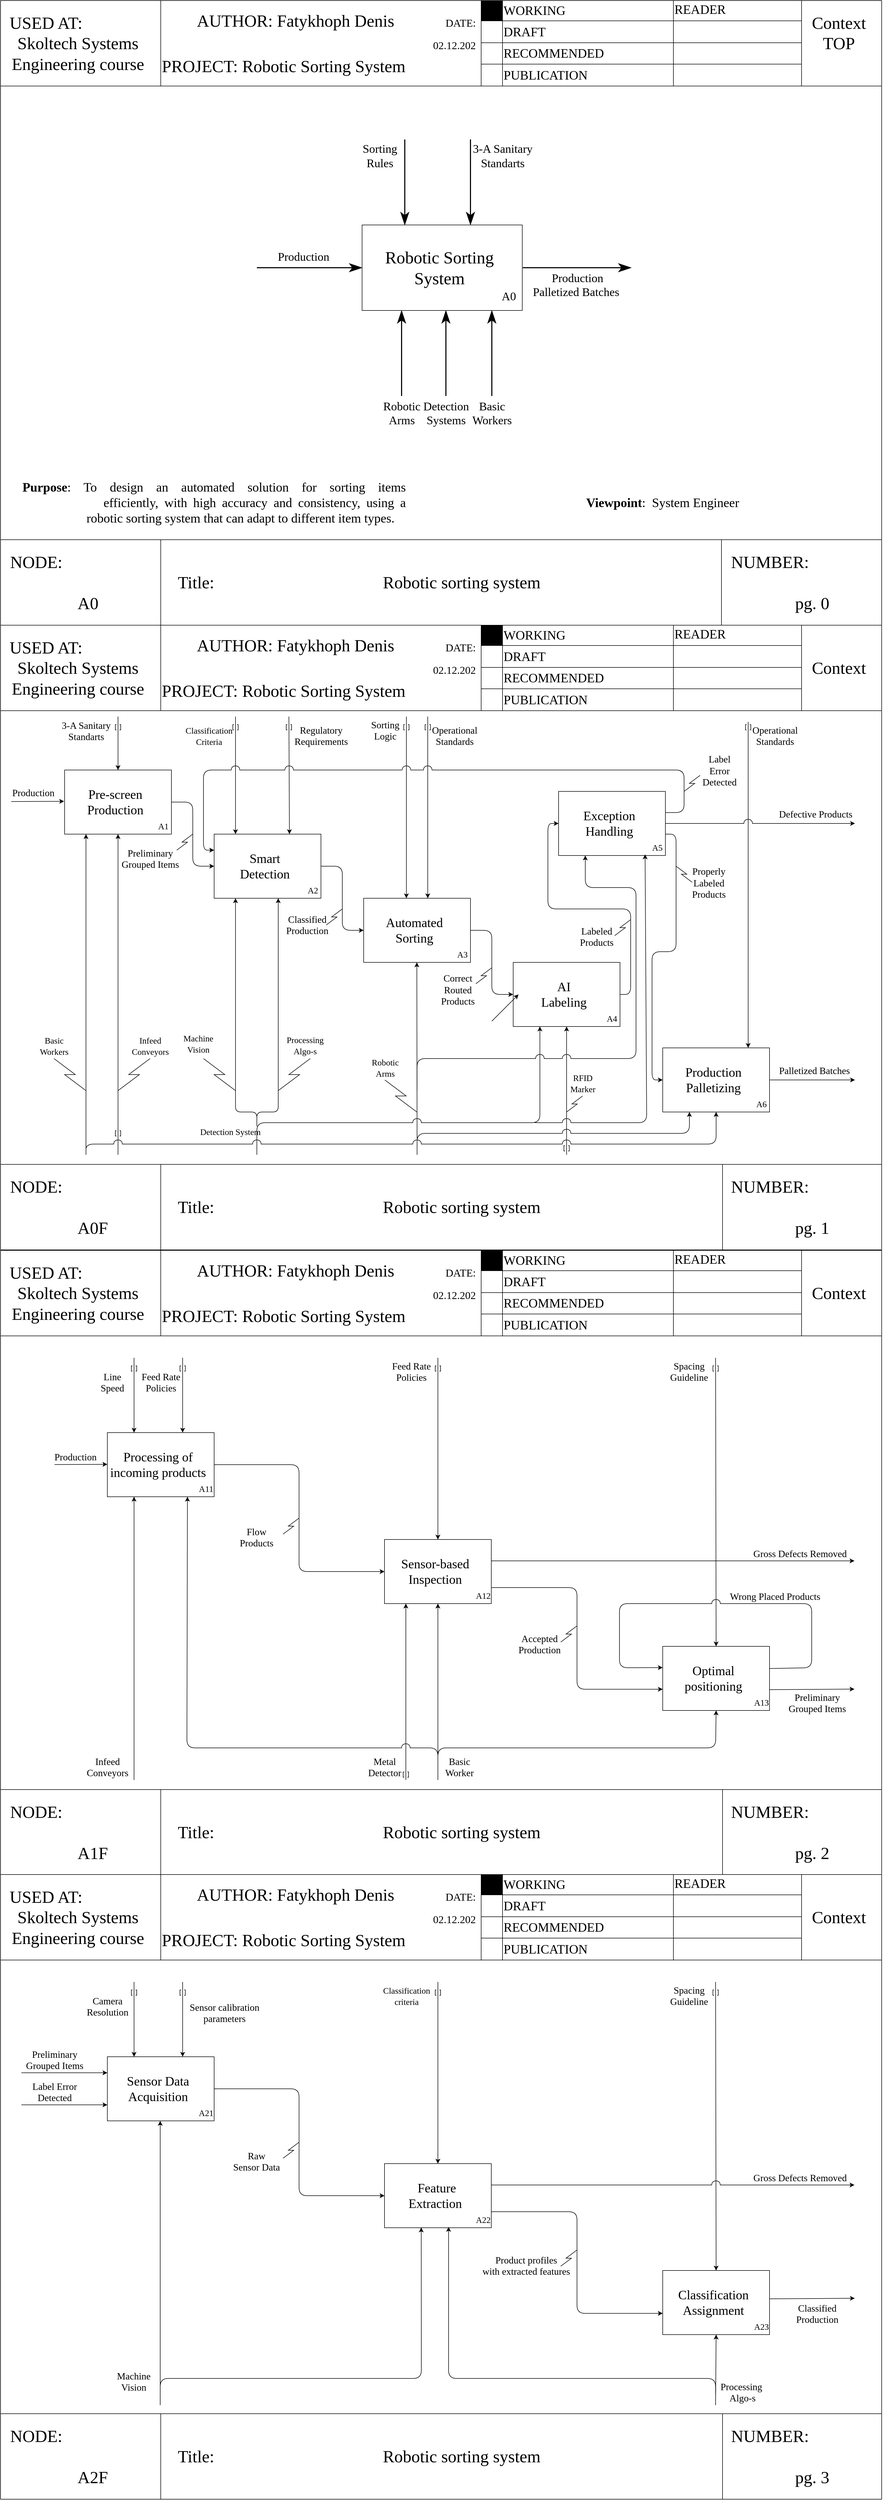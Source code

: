 <mxfile version="25.0.1">
  <diagram name="Страница — 1" id="l5UAVurz0LgURboe4OBJ">
    <mxGraphModel dx="2280" dy="1356" grid="1" gridSize="10" guides="1" tooltips="1" connect="1" arrows="1" fold="1" page="1" pageScale="1" pageWidth="1654" pageHeight="1169" math="0" shadow="0">
      <root>
        <mxCell id="0" />
        <mxCell id="1" parent="0" />
        <mxCell id="0EllpM49SObqUhI23Tt0-237" value="" style="endArrow=classic;html=1;rounded=1;strokeColor=default;align=center;verticalAlign=middle;arcSize=30;fontFamily=Helvetica;fontSize=11;fontColor=default;labelBackgroundColor=default;curved=0;entryX=0.5;entryY=1;entryDx=0;entryDy=0;" edge="1" parent="1">
          <mxGeometry width="50" height="50" relative="1" as="geometry">
            <mxPoint x="760" y="3330" as="sourcePoint" />
            <mxPoint x="760" y="3000" as="targetPoint" />
          </mxGeometry>
        </mxCell>
        <mxCell id="0EllpM49SObqUhI23Tt0-70" value="" style="endArrow=classic;html=1;rounded=1;strokeColor=default;align=center;verticalAlign=middle;arcSize=30;fontFamily=Helvetica;fontSize=11;fontColor=default;labelBackgroundColor=default;curved=0;entryX=0.5;entryY=1;entryDx=0;entryDy=0;" edge="1" parent="1" target="yMx2xB417AtkxRecwNmC-69">
          <mxGeometry width="50" height="50" relative="1" as="geometry">
            <mxPoint x="1061" y="2160" as="sourcePoint" />
            <mxPoint x="1041" y="1970" as="targetPoint" />
          </mxGeometry>
        </mxCell>
        <mxCell id="GalNy2QHqwmjgTH99Cij-1" value="&lt;div style=&quot;text-align: left; line-height: 120%;&quot;&gt;&amp;nbsp; USED AT:&lt;/div&gt;&lt;div style=&quot;line-height: 120%;&quot;&gt;Skoltech Systems Engineering course&lt;span style=&quot;display: inline;&quot;&gt;&lt;/span&gt;&lt;span style=&quot;display: inline;&quot;&gt;&lt;/span&gt;&lt;span style=&quot;display: inline;&quot;&gt;&lt;/span&gt;&lt;/div&gt;" style="rounded=0;whiteSpace=wrap;html=1;fontFamily=Crimson Text;fontSource=https%3A%2F%2Ffonts.googleapis.com%2Fcss%3Ffamily%3DCrimson%2BText;fontSize=32;spacingRight=10;" parent="1" vertex="1">
          <mxGeometry x="1" width="300" height="160" as="geometry" />
        </mxCell>
        <mxCell id="GalNy2QHqwmjgTH99Cij-2" value="&lt;div style=&quot;text-align: right; line-height: 120%;&quot;&gt;AUTHOR: Fatykhoph Denis &amp;nbsp; &amp;nbsp; &amp;nbsp; &amp;nbsp; &amp;nbsp; &amp;nbsp;&lt;font style=&quot;font-size: 20px;&quot;&gt;DATE: 02.12.202&lt;/font&gt;&lt;/div&gt;&lt;div style=&quot;line-height: 120%;&quot;&gt;PROJECT: Robotic Sorting System&lt;/div&gt;" style="rounded=0;whiteSpace=wrap;html=1;fontFamily=Crimson Text;fontSource=https%3A%2F%2Ffonts.googleapis.com%2Fcss%3Ffamily%3DCrimson%2BText;fontSize=32;spacingRight=10;align=left;" parent="1" vertex="1">
          <mxGeometry x="301" width="600" height="160" as="geometry" />
        </mxCell>
        <mxCell id="GalNy2QHqwmjgTH99Cij-4" value="&lt;div style=&quot;line-height: 120%;&quot;&gt;Context&lt;/div&gt;&lt;div style=&quot;line-height: 120%;&quot;&gt;TOP&lt;/div&gt;&lt;div style=&quot;line-height: 120%;&quot;&gt;&lt;br&gt;&lt;/div&gt;" style="rounded=0;whiteSpace=wrap;html=1;fontFamily=Crimson Text;fontSource=https%3A%2F%2Ffonts.googleapis.com%2Fcss%3Ffamily%3DCrimson%2BText;fontSize=32;spacingRight=10;align=center;" parent="1" vertex="1">
          <mxGeometry x="1501" width="150" height="160" as="geometry" />
        </mxCell>
        <mxCell id="GalNy2QHqwmjgTH99Cij-31" value="" style="shape=table;startSize=0;container=1;collapsible=0;childLayout=tableLayout;fontFamily=Crimson Text;fontSource=https%3A%2F%2Ffonts.googleapis.com%2Fcss%3Ffamily%3DCrimson%2BText;" parent="1" vertex="1">
          <mxGeometry x="901" width="600" height="160" as="geometry" />
        </mxCell>
        <mxCell id="GalNy2QHqwmjgTH99Cij-32" value="" style="shape=tableRow;horizontal=0;startSize=0;swimlaneHead=0;swimlaneBody=0;strokeColor=inherit;top=0;left=0;bottom=0;right=0;collapsible=0;dropTarget=0;fillColor=none;points=[[0,0.5],[1,0.5]];portConstraint=eastwest;" parent="GalNy2QHqwmjgTH99Cij-31" vertex="1">
          <mxGeometry width="600" height="38" as="geometry" />
        </mxCell>
        <mxCell id="GalNy2QHqwmjgTH99Cij-33" value="" style="shape=partialRectangle;html=1;whiteSpace=wrap;connectable=0;strokeColor=inherit;overflow=hidden;fillColor=#000000;top=0;left=0;bottom=0;right=0;pointerEvents=1;" parent="GalNy2QHqwmjgTH99Cij-32" vertex="1">
          <mxGeometry width="40" height="38" as="geometry">
            <mxRectangle width="40" height="38" as="alternateBounds" />
          </mxGeometry>
        </mxCell>
        <mxCell id="GalNy2QHqwmjgTH99Cij-34" value="&lt;font face=&quot;Crimson Text&quot;&gt;WORKING&lt;/font&gt;" style="shape=partialRectangle;html=1;whiteSpace=wrap;connectable=0;strokeColor=inherit;overflow=hidden;fillColor=none;top=0;left=0;bottom=0;right=0;pointerEvents=1;fontSize=24;align=left;spacingRight=4;" parent="GalNy2QHqwmjgTH99Cij-32" vertex="1">
          <mxGeometry x="40" width="320" height="38" as="geometry">
            <mxRectangle width="320" height="38" as="alternateBounds" />
          </mxGeometry>
        </mxCell>
        <mxCell id="GalNy2QHqwmjgTH99Cij-35" value="&lt;font style=&quot;font-size: 24px;&quot; face=&quot;Crimson Text&quot;&gt;READER &amp;nbsp; &amp;nbsp; &amp;nbsp; &amp;nbsp; &amp;nbsp; &amp;nbsp; &amp;nbsp; &amp;nbsp;DATE&lt;/font&gt;" style="shape=partialRectangle;html=1;whiteSpace=wrap;connectable=0;strokeColor=inherit;overflow=hidden;fillColor=none;top=0;left=0;bottom=0;right=0;pointerEvents=1;align=left;" parent="GalNy2QHqwmjgTH99Cij-32" vertex="1">
          <mxGeometry x="360" width="240" height="38" as="geometry">
            <mxRectangle width="240" height="38" as="alternateBounds" />
          </mxGeometry>
        </mxCell>
        <mxCell id="GalNy2QHqwmjgTH99Cij-36" value="" style="shape=tableRow;horizontal=0;startSize=0;swimlaneHead=0;swimlaneBody=0;strokeColor=inherit;top=0;left=0;bottom=0;right=0;collapsible=0;dropTarget=0;fillColor=none;points=[[0,0.5],[1,0.5]];portConstraint=eastwest;" parent="GalNy2QHqwmjgTH99Cij-31" vertex="1">
          <mxGeometry y="38" width="600" height="41" as="geometry" />
        </mxCell>
        <mxCell id="GalNy2QHqwmjgTH99Cij-37" value="" style="shape=partialRectangle;html=1;whiteSpace=wrap;connectable=0;strokeColor=inherit;overflow=hidden;fillColor=none;top=0;left=0;bottom=0;right=0;pointerEvents=1;" parent="GalNy2QHqwmjgTH99Cij-36" vertex="1">
          <mxGeometry width="40" height="41" as="geometry">
            <mxRectangle width="40" height="41" as="alternateBounds" />
          </mxGeometry>
        </mxCell>
        <mxCell id="GalNy2QHqwmjgTH99Cij-38" value="&lt;font face=&quot;Crimson Text&quot;&gt;DRAFT&lt;/font&gt;" style="shape=partialRectangle;html=1;whiteSpace=wrap;connectable=0;strokeColor=inherit;overflow=hidden;fillColor=none;top=0;left=0;bottom=0;right=0;pointerEvents=1;fontSize=24;align=left;spacingRight=4;" parent="GalNy2QHqwmjgTH99Cij-36" vertex="1">
          <mxGeometry x="40" width="320" height="41" as="geometry">
            <mxRectangle width="320" height="41" as="alternateBounds" />
          </mxGeometry>
        </mxCell>
        <mxCell id="GalNy2QHqwmjgTH99Cij-39" value="" style="shape=partialRectangle;html=1;whiteSpace=wrap;connectable=0;strokeColor=inherit;overflow=hidden;fillColor=none;top=0;left=0;bottom=0;right=0;pointerEvents=1;" parent="GalNy2QHqwmjgTH99Cij-36" vertex="1">
          <mxGeometry x="360" width="240" height="41" as="geometry">
            <mxRectangle width="240" height="41" as="alternateBounds" />
          </mxGeometry>
        </mxCell>
        <mxCell id="GalNy2QHqwmjgTH99Cij-40" value="" style="shape=tableRow;horizontal=0;startSize=0;swimlaneHead=0;swimlaneBody=0;strokeColor=inherit;top=0;left=0;bottom=0;right=0;collapsible=0;dropTarget=0;fillColor=none;points=[[0,0.5],[1,0.5]];portConstraint=eastwest;" parent="GalNy2QHqwmjgTH99Cij-31" vertex="1">
          <mxGeometry y="79" width="600" height="40" as="geometry" />
        </mxCell>
        <mxCell id="GalNy2QHqwmjgTH99Cij-41" value="" style="shape=partialRectangle;html=1;whiteSpace=wrap;connectable=0;strokeColor=inherit;overflow=hidden;fillColor=none;top=0;left=0;bottom=0;right=0;pointerEvents=1;" parent="GalNy2QHqwmjgTH99Cij-40" vertex="1">
          <mxGeometry width="40" height="40" as="geometry">
            <mxRectangle width="40" height="40" as="alternateBounds" />
          </mxGeometry>
        </mxCell>
        <mxCell id="GalNy2QHqwmjgTH99Cij-42" value="&lt;font face=&quot;Crimson Text&quot;&gt;RECOMMENDED&lt;/font&gt;" style="shape=partialRectangle;html=1;whiteSpace=wrap;connectable=0;strokeColor=inherit;overflow=hidden;fillColor=none;top=0;left=0;bottom=0;right=0;pointerEvents=1;fontSize=24;align=left;spacingRight=4;" parent="GalNy2QHqwmjgTH99Cij-40" vertex="1">
          <mxGeometry x="40" width="320" height="40" as="geometry">
            <mxRectangle width="320" height="40" as="alternateBounds" />
          </mxGeometry>
        </mxCell>
        <mxCell id="GalNy2QHqwmjgTH99Cij-43" value="" style="shape=partialRectangle;html=1;whiteSpace=wrap;connectable=0;strokeColor=inherit;overflow=hidden;fillColor=none;top=0;left=0;bottom=0;right=0;pointerEvents=1;" parent="GalNy2QHqwmjgTH99Cij-40" vertex="1">
          <mxGeometry x="360" width="240" height="40" as="geometry">
            <mxRectangle width="240" height="40" as="alternateBounds" />
          </mxGeometry>
        </mxCell>
        <mxCell id="GalNy2QHqwmjgTH99Cij-44" value="" style="shape=tableRow;horizontal=0;startSize=0;swimlaneHead=0;swimlaneBody=0;strokeColor=inherit;top=0;left=0;bottom=0;right=0;collapsible=0;dropTarget=0;fillColor=none;points=[[0,0.5],[1,0.5]];portConstraint=eastwest;" parent="GalNy2QHqwmjgTH99Cij-31" vertex="1">
          <mxGeometry y="119" width="600" height="41" as="geometry" />
        </mxCell>
        <mxCell id="GalNy2QHqwmjgTH99Cij-45" value="" style="shape=partialRectangle;html=1;whiteSpace=wrap;connectable=0;strokeColor=inherit;overflow=hidden;fillColor=none;top=0;left=0;bottom=0;right=0;pointerEvents=1;" parent="GalNy2QHqwmjgTH99Cij-44" vertex="1">
          <mxGeometry width="40" height="41" as="geometry">
            <mxRectangle width="40" height="41" as="alternateBounds" />
          </mxGeometry>
        </mxCell>
        <mxCell id="GalNy2QHqwmjgTH99Cij-46" value="&lt;font face=&quot;Crimson Text&quot;&gt;PUBLICATION&lt;/font&gt;" style="shape=partialRectangle;html=1;whiteSpace=wrap;connectable=0;strokeColor=inherit;overflow=hidden;fillColor=none;top=0;left=0;bottom=0;right=0;pointerEvents=1;fontSize=24;align=left;spacingRight=4;" parent="GalNy2QHqwmjgTH99Cij-44" vertex="1">
          <mxGeometry x="40" width="320" height="41" as="geometry">
            <mxRectangle width="320" height="41" as="alternateBounds" />
          </mxGeometry>
        </mxCell>
        <mxCell id="GalNy2QHqwmjgTH99Cij-47" value="" style="shape=partialRectangle;html=1;whiteSpace=wrap;connectable=0;strokeColor=inherit;overflow=hidden;fillColor=none;top=0;left=0;bottom=0;right=0;pointerEvents=1;" parent="GalNy2QHqwmjgTH99Cij-44" vertex="1">
          <mxGeometry x="360" width="240" height="41" as="geometry">
            <mxRectangle width="240" height="41" as="alternateBounds" />
          </mxGeometry>
        </mxCell>
        <mxCell id="GalNy2QHqwmjgTH99Cij-48" value="&lt;div style=&quot;line-height: 120%;&quot;&gt;&amp;nbsp; NODE:&lt;/div&gt;&lt;div style=&quot;line-height: 120%;&quot;&gt;&lt;br&gt;&lt;/div&gt;&lt;div style=&quot;line-height: 120%;&quot;&gt;&amp;nbsp; &amp;nbsp; &amp;nbsp; &amp;nbsp; &amp;nbsp; &amp;nbsp; &amp;nbsp; &amp;nbsp; &amp;nbsp; A0&lt;span style=&quot;display: inline;&quot;&gt;&lt;/span&gt;&lt;span style=&quot;display: inline;&quot;&gt;&lt;/span&gt;&lt;span style=&quot;display: inline;&quot;&gt;&lt;/span&gt;&lt;/div&gt;" style="rounded=0;whiteSpace=wrap;html=1;fontFamily=Crimson Text;fontSource=https%3A%2F%2Ffonts.googleapis.com%2Fcss%3Ffamily%3DCrimson%2BText;fontSize=32;spacingRight=10;align=left;" parent="1" vertex="1">
          <mxGeometry x="1" y="1009" width="300" height="160" as="geometry" />
        </mxCell>
        <mxCell id="GalNy2QHqwmjgTH99Cij-49" value="&lt;div style=&quot;line-height: 120%;&quot;&gt;&amp;nbsp; NUMBER:&lt;/div&gt;&amp;nbsp; &amp;nbsp; &amp;nbsp; &amp;nbsp; &amp;nbsp; &amp;nbsp;&amp;nbsp;&lt;div&gt;&amp;nbsp; &amp;nbsp; &amp;nbsp; &amp;nbsp; &amp;nbsp; &amp;nbsp; &amp;nbsp; &amp;nbsp; &amp;nbsp;pg. 0&lt;/div&gt;" style="rounded=0;whiteSpace=wrap;html=1;fontFamily=Crimson Text;fontSource=https%3A%2F%2Ffonts.googleapis.com%2Fcss%3Ffamily%3DCrimson%2BText;fontSize=32;spacingRight=10;align=left;" parent="1" vertex="1">
          <mxGeometry x="1351" y="1009" width="300" height="160" as="geometry" />
        </mxCell>
        <mxCell id="GalNy2QHqwmjgTH99Cij-50" value="&lt;blockquote style=&quot;margin: 0 0 0 40px; border: none; padding: 0px;&quot;&gt;Title:&lt;span style=&quot;white-space: pre;&quot;&gt;&#x9;&lt;/span&gt;&lt;span style=&quot;white-space: pre;&quot;&gt;&#x9;&lt;span style=&quot;white-space: pre;&quot;&gt;&#x9;&lt;/span&gt;&lt;span style=&quot;white-space: pre;&quot;&gt;&#x9;&lt;/span&gt;&lt;span style=&quot;white-space: pre;&quot;&gt;&#x9;&lt;/span&gt;R&lt;/span&gt;obotic sorting system&lt;/blockquote&gt;" style="rounded=0;whiteSpace=wrap;html=1;fontFamily=Crimson Text;fontSource=https%3A%2F%2Ffonts.googleapis.com%2Fcss%3Ffamily%3DCrimson%2BText;fontSize=32;spacingRight=10;align=left;spacingLeft=-10;" parent="1" vertex="1">
          <mxGeometry x="301" y="1009" width="1050" height="160" as="geometry" />
        </mxCell>
        <mxCell id="GalNy2QHqwmjgTH99Cij-51" value="" style="endArrow=none;html=1;rounded=0;entryX=0;entryY=1;entryDx=0;entryDy=0;exitX=0;exitY=0;exitDx=0;exitDy=0;" parent="1" source="GalNy2QHqwmjgTH99Cij-48" target="GalNy2QHqwmjgTH99Cij-1" edge="1">
          <mxGeometry width="50" height="50" relative="1" as="geometry">
            <mxPoint x="971" y="670" as="sourcePoint" />
            <mxPoint x="1021" y="620" as="targetPoint" />
          </mxGeometry>
        </mxCell>
        <mxCell id="GalNy2QHqwmjgTH99Cij-52" value="" style="endArrow=none;html=1;rounded=0;entryX=1;entryY=1;entryDx=0;entryDy=0;exitX=1;exitY=0;exitDx=0;exitDy=0;" parent="1" source="GalNy2QHqwmjgTH99Cij-49" target="GalNy2QHqwmjgTH99Cij-4" edge="1">
          <mxGeometry width="50" height="50" relative="1" as="geometry">
            <mxPoint x="1571" y="490" as="sourcePoint" />
            <mxPoint x="1621" y="440" as="targetPoint" />
          </mxGeometry>
        </mxCell>
        <mxCell id="GalNy2QHqwmjgTH99Cij-53" value="&lt;div style=&quot;text-align: justify;&quot;&gt;&lt;font&gt;&lt;strong style=&quot;text-align: start;&quot;&gt;Purpose&lt;/strong&gt;&lt;span style=&quot;text-align: start;&quot;&gt;: To design an automated solution for sorting items &lt;span style=&quot;white-space: pre;&quot;&gt;&#x9;&lt;/span&gt;&lt;span style=&quot;white-space: pre;&quot;&gt;&#x9;    &lt;/span&gt;efficiently, with high accuracy and consistency, using a &lt;span style=&quot;white-space: pre;&quot;&gt;&#x9;&lt;/span&gt;&lt;span style=&quot;white-space: pre;&quot;&gt;&#x9;    &lt;/span&gt;robotic sorting system that can adapt to different item types.&lt;/span&gt;&lt;/font&gt;&lt;/div&gt;" style="text;html=1;align=center;verticalAlign=middle;whiteSpace=wrap;rounded=0;fontFamily=Crimson Text;fontSource=https%3A%2F%2Ffonts.googleapis.com%2Fcss%3Ffamily%3DCrimson%2BText;fontSize=24;" parent="1" vertex="1">
          <mxGeometry x="41" y="880" width="720" height="120" as="geometry" />
        </mxCell>
        <mxCell id="GalNy2QHqwmjgTH99Cij-54" value="&lt;div style=&quot;text-align: justify;&quot;&gt;&lt;strong style=&quot;text-align: start;&quot;&gt;Viewpoint&lt;/strong&gt;&lt;span style=&quot;text-align: start;&quot;&gt;: &amp;nbsp;System Engineer&lt;/span&gt;&lt;/div&gt;" style="text;html=1;align=center;verticalAlign=middle;whiteSpace=wrap;rounded=0;fontFamily=Crimson Text;fontSource=https%3A%2F%2Ffonts.googleapis.com%2Fcss%3Ffamily%3DCrimson%2BText;fontSize=24;" parent="1" vertex="1">
          <mxGeometry x="881" y="880" width="720" height="120" as="geometry" />
        </mxCell>
        <mxCell id="GalNy2QHqwmjgTH99Cij-56" value="&lt;div style=&quot;line-height: 120%;&quot;&gt;Robotic Sorting System&lt;/div&gt;" style="rounded=0;whiteSpace=wrap;html=1;fontFamily=Crimson Text;fontSource=https%3A%2F%2Ffonts.googleapis.com%2Fcss%3Ffamily%3DCrimson%2BText;fontSize=32;spacingRight=10;align=center;" parent="1" vertex="1">
          <mxGeometry x="678" y="420" width="300" height="160" as="geometry" />
        </mxCell>
        <mxCell id="GalNy2QHqwmjgTH99Cij-58" value="Production&lt;div&gt;Palletized Batches&amp;nbsp;&lt;/div&gt;" style="endArrow=classicThin;html=1;rounded=0;endFill=1;endSize=18;strokeWidth=2;exitX=1;exitY=0.5;exitDx=0;exitDy=0;fontFamily=Crimson Text;fontSource=https%3A%2F%2Ffonts.googleapis.com%2Fcss%3Ffamily%3DCrimson%2BText;fontSize=22;verticalAlign=top;labelBackgroundColor=none;" parent="1" edge="1">
          <mxGeometry x="0.004" width="50" height="50" relative="1" as="geometry">
            <mxPoint x="979" y="500" as="sourcePoint" />
            <mxPoint x="1182" y="500" as="targetPoint" />
            <mxPoint as="offset" />
          </mxGeometry>
        </mxCell>
        <mxCell id="GalNy2QHqwmjgTH99Cij-59" value="Sorting&lt;div&gt;Rules&lt;/div&gt;" style="endArrow=classicThin;html=1;rounded=0;entryX=0.5;entryY=0;entryDx=0;entryDy=0;endFill=1;endSize=18;strokeWidth=2;fontFamily=Crimson Text;fontSource=https%3A%2F%2Ffonts.googleapis.com%2Fcss%3Ffamily%3DCrimson%2BText;fontSize=22;labelBackgroundColor=none;verticalAlign=bottom;" parent="1" edge="1">
          <mxGeometry x="-0.25" y="-47" width="50" height="50" relative="1" as="geometry">
            <mxPoint x="758" y="260" as="sourcePoint" />
            <mxPoint x="758" y="420" as="targetPoint" />
            <mxPoint as="offset" />
          </mxGeometry>
        </mxCell>
        <mxCell id="GalNy2QHqwmjgTH99Cij-60" value="Robotic&lt;div&gt;Arms&lt;/div&gt;" style="endArrow=classicThin;html=1;rounded=0;endFill=1;endSize=18;strokeWidth=2;entryX=0.5;entryY=1;entryDx=0;entryDy=0;fontFamily=Crimson Text;fontSource=https%3A%2F%2Ffonts.googleapis.com%2Fcss%3Ffamily%3DCrimson%2BText;fontSize=22;verticalAlign=top;" parent="1" edge="1">
          <mxGeometry x="-1" width="50" height="50" relative="1" as="geometry">
            <mxPoint x="752" y="740" as="sourcePoint" />
            <mxPoint x="752" y="580" as="targetPoint" />
            <mxPoint as="offset" />
          </mxGeometry>
        </mxCell>
        <mxCell id="GalNy2QHqwmjgTH99Cij-61" value="Detection&lt;div&gt;Systems&lt;/div&gt;" style="endArrow=classicThin;html=1;rounded=0;endFill=1;endSize=18;strokeWidth=2;entryX=0.5;entryY=1;entryDx=0;entryDy=0;fontFamily=Crimson Text;fontSource=https%3A%2F%2Ffonts.googleapis.com%2Fcss%3Ffamily%3DCrimson%2BText;fontSize=22;verticalAlign=top;" parent="1" edge="1">
          <mxGeometry x="-1" width="50" height="50" relative="1" as="geometry">
            <mxPoint x="835" y="740" as="sourcePoint" />
            <mxPoint x="835" y="580" as="targetPoint" />
            <mxPoint as="offset" />
          </mxGeometry>
        </mxCell>
        <mxCell id="GalNy2QHqwmjgTH99Cij-62" value="Basic&lt;div&gt;Workers&lt;/div&gt;" style="endArrow=classicThin;html=1;rounded=0;endFill=1;endSize=18;strokeWidth=2;entryX=0.5;entryY=1;entryDx=0;entryDy=0;fontFamily=Crimson Text;fontSource=https%3A%2F%2Ffonts.googleapis.com%2Fcss%3Ffamily%3DCrimson%2BText;fontSize=22;verticalAlign=top;" parent="1" edge="1">
          <mxGeometry x="-1" width="50" height="50" relative="1" as="geometry">
            <mxPoint x="921" y="740" as="sourcePoint" />
            <mxPoint x="921" y="580" as="targetPoint" />
            <mxPoint as="offset" />
          </mxGeometry>
        </mxCell>
        <mxCell id="GalNy2QHqwmjgTH99Cij-63" value="Production" style="endArrow=classicThin;html=1;rounded=0;entryX=0;entryY=0.5;entryDx=0;entryDy=0;endFill=1;endSize=18;strokeWidth=2;fontFamily=Crimson Text;fontSource=https%3A%2F%2Ffonts.googleapis.com%2Fcss%3Ffamily%3DCrimson%2BText;fontSize=22;verticalAlign=bottom;spacingRight=24;labelBackgroundColor=none;spacingBottom=5;" parent="1" edge="1">
          <mxGeometry x="-0.0" width="50" height="50" relative="1" as="geometry">
            <mxPoint x="481" y="500" as="sourcePoint" />
            <mxPoint x="678" y="500" as="targetPoint" />
            <mxPoint as="offset" />
          </mxGeometry>
        </mxCell>
        <mxCell id="yMx2xB417AtkxRecwNmC-2" value="&lt;div style=&quot;text-align: left; line-height: 120%;&quot;&gt;&amp;nbsp; USED AT:&lt;/div&gt;&lt;div style=&quot;line-height: 120%;&quot;&gt;Skoltech Systems Engineering course&lt;span style=&quot;display: inline;&quot;&gt;&lt;/span&gt;&lt;span style=&quot;display: inline;&quot;&gt;&lt;/span&gt;&lt;span style=&quot;display: inline;&quot;&gt;&lt;/span&gt;&lt;/div&gt;" style="rounded=0;whiteSpace=wrap;html=1;fontFamily=Crimson Text;fontSource=https%3A%2F%2Ffonts.googleapis.com%2Fcss%3Ffamily%3DCrimson%2BText;fontSize=32;spacingRight=10;" parent="1" vertex="1">
          <mxGeometry x="1" y="1169" width="300" height="160" as="geometry" />
        </mxCell>
        <mxCell id="yMx2xB417AtkxRecwNmC-3" value="&lt;div style=&quot;text-align: right; line-height: 120%;&quot;&gt;AUTHOR: Fatykhoph Denis &amp;nbsp; &amp;nbsp; &amp;nbsp; &amp;nbsp; &amp;nbsp; &amp;nbsp;&lt;font style=&quot;font-size: 20px;&quot;&gt;DATE: 02.12.202&lt;/font&gt;&lt;/div&gt;&lt;div style=&quot;line-height: 120%;&quot;&gt;PROJECT: Robotic Sorting System&lt;/div&gt;" style="rounded=0;whiteSpace=wrap;html=1;fontFamily=Crimson Text;fontSource=https%3A%2F%2Ffonts.googleapis.com%2Fcss%3Ffamily%3DCrimson%2BText;fontSize=32;spacingRight=10;align=left;" parent="1" vertex="1">
          <mxGeometry x="301" y="1169" width="600" height="160" as="geometry" />
        </mxCell>
        <mxCell id="yMx2xB417AtkxRecwNmC-4" value="&lt;div style=&quot;text-align: left; line-height: 120%;&quot;&gt;Context&lt;/div&gt;" style="rounded=0;whiteSpace=wrap;html=1;fontFamily=Crimson Text;fontSource=https%3A%2F%2Ffonts.googleapis.com%2Fcss%3Ffamily%3DCrimson%2BText;fontSize=32;spacingRight=10;" parent="1" vertex="1">
          <mxGeometry x="1501" y="1169" width="150" height="160" as="geometry" />
        </mxCell>
        <mxCell id="yMx2xB417AtkxRecwNmC-5" value="" style="shape=table;startSize=0;container=1;collapsible=0;childLayout=tableLayout;fontFamily=Crimson Text;fontSource=https%3A%2F%2Ffonts.googleapis.com%2Fcss%3Ffamily%3DCrimson%2BText;" parent="1" vertex="1">
          <mxGeometry x="901" y="1169" width="600" height="160" as="geometry" />
        </mxCell>
        <mxCell id="yMx2xB417AtkxRecwNmC-6" value="" style="shape=tableRow;horizontal=0;startSize=0;swimlaneHead=0;swimlaneBody=0;strokeColor=inherit;top=0;left=0;bottom=0;right=0;collapsible=0;dropTarget=0;fillColor=none;points=[[0,0.5],[1,0.5]];portConstraint=eastwest;" parent="yMx2xB417AtkxRecwNmC-5" vertex="1">
          <mxGeometry width="600" height="38" as="geometry" />
        </mxCell>
        <mxCell id="yMx2xB417AtkxRecwNmC-7" value="" style="shape=partialRectangle;html=1;whiteSpace=wrap;connectable=0;strokeColor=inherit;overflow=hidden;fillColor=#000000;top=0;left=0;bottom=0;right=0;pointerEvents=1;" parent="yMx2xB417AtkxRecwNmC-6" vertex="1">
          <mxGeometry width="40" height="38" as="geometry">
            <mxRectangle width="40" height="38" as="alternateBounds" />
          </mxGeometry>
        </mxCell>
        <mxCell id="yMx2xB417AtkxRecwNmC-8" value="&lt;font face=&quot;Crimson Text&quot;&gt;WORKING&lt;/font&gt;" style="shape=partialRectangle;html=1;whiteSpace=wrap;connectable=0;strokeColor=inherit;overflow=hidden;fillColor=none;top=0;left=0;bottom=0;right=0;pointerEvents=1;fontSize=24;align=left;spacingRight=4;" parent="yMx2xB417AtkxRecwNmC-6" vertex="1">
          <mxGeometry x="40" width="320" height="38" as="geometry">
            <mxRectangle width="320" height="38" as="alternateBounds" />
          </mxGeometry>
        </mxCell>
        <mxCell id="yMx2xB417AtkxRecwNmC-9" value="&lt;font style=&quot;font-size: 24px;&quot; face=&quot;Crimson Text&quot;&gt;READER &amp;nbsp; &amp;nbsp; &amp;nbsp; &amp;nbsp; &amp;nbsp; &amp;nbsp; &amp;nbsp; &amp;nbsp;DATE&lt;/font&gt;" style="shape=partialRectangle;html=1;whiteSpace=wrap;connectable=0;strokeColor=inherit;overflow=hidden;fillColor=none;top=0;left=0;bottom=0;right=0;pointerEvents=1;align=left;" parent="yMx2xB417AtkxRecwNmC-6" vertex="1">
          <mxGeometry x="360" width="240" height="38" as="geometry">
            <mxRectangle width="240" height="38" as="alternateBounds" />
          </mxGeometry>
        </mxCell>
        <mxCell id="yMx2xB417AtkxRecwNmC-10" value="" style="shape=tableRow;horizontal=0;startSize=0;swimlaneHead=0;swimlaneBody=0;strokeColor=inherit;top=0;left=0;bottom=0;right=0;collapsible=0;dropTarget=0;fillColor=none;points=[[0,0.5],[1,0.5]];portConstraint=eastwest;" parent="yMx2xB417AtkxRecwNmC-5" vertex="1">
          <mxGeometry y="38" width="600" height="41" as="geometry" />
        </mxCell>
        <mxCell id="yMx2xB417AtkxRecwNmC-11" value="" style="shape=partialRectangle;html=1;whiteSpace=wrap;connectable=0;strokeColor=inherit;overflow=hidden;fillColor=none;top=0;left=0;bottom=0;right=0;pointerEvents=1;" parent="yMx2xB417AtkxRecwNmC-10" vertex="1">
          <mxGeometry width="40" height="41" as="geometry">
            <mxRectangle width="40" height="41" as="alternateBounds" />
          </mxGeometry>
        </mxCell>
        <mxCell id="yMx2xB417AtkxRecwNmC-12" value="&lt;font face=&quot;Crimson Text&quot;&gt;DRAFT&lt;/font&gt;" style="shape=partialRectangle;html=1;whiteSpace=wrap;connectable=0;strokeColor=inherit;overflow=hidden;fillColor=none;top=0;left=0;bottom=0;right=0;pointerEvents=1;fontSize=24;align=left;spacingRight=4;" parent="yMx2xB417AtkxRecwNmC-10" vertex="1">
          <mxGeometry x="40" width="320" height="41" as="geometry">
            <mxRectangle width="320" height="41" as="alternateBounds" />
          </mxGeometry>
        </mxCell>
        <mxCell id="yMx2xB417AtkxRecwNmC-13" value="" style="shape=partialRectangle;html=1;whiteSpace=wrap;connectable=0;strokeColor=inherit;overflow=hidden;fillColor=none;top=0;left=0;bottom=0;right=0;pointerEvents=1;" parent="yMx2xB417AtkxRecwNmC-10" vertex="1">
          <mxGeometry x="360" width="240" height="41" as="geometry">
            <mxRectangle width="240" height="41" as="alternateBounds" />
          </mxGeometry>
        </mxCell>
        <mxCell id="yMx2xB417AtkxRecwNmC-14" value="" style="shape=tableRow;horizontal=0;startSize=0;swimlaneHead=0;swimlaneBody=0;strokeColor=inherit;top=0;left=0;bottom=0;right=0;collapsible=0;dropTarget=0;fillColor=none;points=[[0,0.5],[1,0.5]];portConstraint=eastwest;" parent="yMx2xB417AtkxRecwNmC-5" vertex="1">
          <mxGeometry y="79" width="600" height="40" as="geometry" />
        </mxCell>
        <mxCell id="yMx2xB417AtkxRecwNmC-15" value="" style="shape=partialRectangle;html=1;whiteSpace=wrap;connectable=0;strokeColor=inherit;overflow=hidden;fillColor=none;top=0;left=0;bottom=0;right=0;pointerEvents=1;" parent="yMx2xB417AtkxRecwNmC-14" vertex="1">
          <mxGeometry width="40" height="40" as="geometry">
            <mxRectangle width="40" height="40" as="alternateBounds" />
          </mxGeometry>
        </mxCell>
        <mxCell id="yMx2xB417AtkxRecwNmC-16" value="&lt;font face=&quot;Crimson Text&quot;&gt;RECOMMENDED&lt;/font&gt;" style="shape=partialRectangle;html=1;whiteSpace=wrap;connectable=0;strokeColor=inherit;overflow=hidden;fillColor=none;top=0;left=0;bottom=0;right=0;pointerEvents=1;fontSize=24;align=left;spacingRight=4;" parent="yMx2xB417AtkxRecwNmC-14" vertex="1">
          <mxGeometry x="40" width="320" height="40" as="geometry">
            <mxRectangle width="320" height="40" as="alternateBounds" />
          </mxGeometry>
        </mxCell>
        <mxCell id="yMx2xB417AtkxRecwNmC-17" value="" style="shape=partialRectangle;html=1;whiteSpace=wrap;connectable=0;strokeColor=inherit;overflow=hidden;fillColor=none;top=0;left=0;bottom=0;right=0;pointerEvents=1;" parent="yMx2xB417AtkxRecwNmC-14" vertex="1">
          <mxGeometry x="360" width="240" height="40" as="geometry">
            <mxRectangle width="240" height="40" as="alternateBounds" />
          </mxGeometry>
        </mxCell>
        <mxCell id="yMx2xB417AtkxRecwNmC-18" value="" style="shape=tableRow;horizontal=0;startSize=0;swimlaneHead=0;swimlaneBody=0;strokeColor=inherit;top=0;left=0;bottom=0;right=0;collapsible=0;dropTarget=0;fillColor=none;points=[[0,0.5],[1,0.5]];portConstraint=eastwest;" parent="yMx2xB417AtkxRecwNmC-5" vertex="1">
          <mxGeometry y="119" width="600" height="41" as="geometry" />
        </mxCell>
        <mxCell id="yMx2xB417AtkxRecwNmC-19" value="" style="shape=partialRectangle;html=1;whiteSpace=wrap;connectable=0;strokeColor=inherit;overflow=hidden;fillColor=none;top=0;left=0;bottom=0;right=0;pointerEvents=1;" parent="yMx2xB417AtkxRecwNmC-18" vertex="1">
          <mxGeometry width="40" height="41" as="geometry">
            <mxRectangle width="40" height="41" as="alternateBounds" />
          </mxGeometry>
        </mxCell>
        <mxCell id="yMx2xB417AtkxRecwNmC-20" value="&lt;font face=&quot;Crimson Text&quot;&gt;PUBLICATION&lt;/font&gt;" style="shape=partialRectangle;html=1;whiteSpace=wrap;connectable=0;strokeColor=inherit;overflow=hidden;fillColor=none;top=0;left=0;bottom=0;right=0;pointerEvents=1;fontSize=24;align=left;spacingRight=4;" parent="yMx2xB417AtkxRecwNmC-18" vertex="1">
          <mxGeometry x="40" width="320" height="41" as="geometry">
            <mxRectangle width="320" height="41" as="alternateBounds" />
          </mxGeometry>
        </mxCell>
        <mxCell id="yMx2xB417AtkxRecwNmC-21" value="" style="shape=partialRectangle;html=1;whiteSpace=wrap;connectable=0;strokeColor=inherit;overflow=hidden;fillColor=none;top=0;left=0;bottom=0;right=0;pointerEvents=1;" parent="yMx2xB417AtkxRecwNmC-18" vertex="1">
          <mxGeometry x="360" width="240" height="41" as="geometry">
            <mxRectangle width="240" height="41" as="alternateBounds" />
          </mxGeometry>
        </mxCell>
        <mxCell id="yMx2xB417AtkxRecwNmC-22" value="&lt;div style=&quot;line-height: 120%;&quot;&gt;&amp;nbsp; NODE:&lt;/div&gt;&lt;div style=&quot;line-height: 120%;&quot;&gt;&lt;br&gt;&lt;/div&gt;&lt;div style=&quot;line-height: 120%;&quot;&gt;&amp;nbsp; &amp;nbsp; &amp;nbsp; &amp;nbsp; &amp;nbsp; &amp;nbsp; &amp;nbsp; &amp;nbsp; &amp;nbsp; A0F&lt;span style=&quot;display: inline;&quot;&gt;&lt;/span&gt;&lt;/div&gt;" style="rounded=0;whiteSpace=wrap;html=1;fontFamily=Crimson Text;fontSource=https%3A%2F%2Ffonts.googleapis.com%2Fcss%3Ffamily%3DCrimson%2BText;fontSize=32;spacingRight=10;align=left;" parent="1" vertex="1">
          <mxGeometry x="1" y="2178" width="300" height="160" as="geometry" />
        </mxCell>
        <mxCell id="yMx2xB417AtkxRecwNmC-23" value="&lt;div style=&quot;line-height: 120%;&quot;&gt;&amp;nbsp; NUMBER:&lt;/div&gt;&amp;nbsp; &amp;nbsp; &amp;nbsp; &amp;nbsp; &amp;nbsp; &amp;nbsp;&amp;nbsp;&lt;div&gt;&amp;nbsp; &amp;nbsp; &amp;nbsp; &amp;nbsp; &amp;nbsp; &amp;nbsp; &amp;nbsp; &amp;nbsp; &amp;nbsp;pg. 1&lt;/div&gt;" style="rounded=0;whiteSpace=wrap;html=1;fontFamily=Crimson Text;fontSource=https%3A%2F%2Ffonts.googleapis.com%2Fcss%3Ffamily%3DCrimson%2BText;fontSize=32;spacingRight=10;align=left;" parent="1" vertex="1">
          <mxGeometry x="1351" y="2178" width="300" height="160" as="geometry" />
        </mxCell>
        <mxCell id="yMx2xB417AtkxRecwNmC-25" value="" style="endArrow=none;html=1;rounded=0;entryX=0;entryY=1;entryDx=0;entryDy=0;exitX=0;exitY=0;exitDx=0;exitDy=0;" parent="1" source="yMx2xB417AtkxRecwNmC-22" target="yMx2xB417AtkxRecwNmC-2" edge="1">
          <mxGeometry width="50" height="50" relative="1" as="geometry">
            <mxPoint x="971" y="1839" as="sourcePoint" />
            <mxPoint x="1021" y="1789" as="targetPoint" />
          </mxGeometry>
        </mxCell>
        <mxCell id="yMx2xB417AtkxRecwNmC-26" value="" style="endArrow=none;html=1;rounded=0;entryX=1;entryY=1;entryDx=0;entryDy=0;exitX=1;exitY=0;exitDx=0;exitDy=0;" parent="1" source="yMx2xB417AtkxRecwNmC-23" target="yMx2xB417AtkxRecwNmC-4" edge="1">
          <mxGeometry width="50" height="50" relative="1" as="geometry">
            <mxPoint x="1571" y="1659" as="sourcePoint" />
            <mxPoint x="1621" y="1609" as="targetPoint" />
          </mxGeometry>
        </mxCell>
        <mxCell id="yMx2xB417AtkxRecwNmC-39" value="&lt;blockquote style=&quot;margin: 0 0 0 40px; border: none; padding: 0px;&quot;&gt;Title:&lt;span style=&quot;white-space: pre;&quot;&gt;&#x9;&lt;/span&gt;&lt;span style=&quot;white-space: pre;&quot;&gt;&#x9;&lt;span style=&quot;white-space: pre;&quot;&gt;&#x9;&lt;/span&gt;&lt;span style=&quot;white-space: pre;&quot;&gt;&#x9;&lt;/span&gt;&lt;span style=&quot;white-space: pre;&quot;&gt;&#x9;&lt;/span&gt;R&lt;/span&gt;obotic sorting system&lt;/blockquote&gt;" style="rounded=0;whiteSpace=wrap;html=1;fontFamily=Crimson Text;fontSource=https%3A%2F%2Ffonts.googleapis.com%2Fcss%3Ffamily%3DCrimson%2BText;fontSize=32;spacingRight=10;align=left;spacingLeft=-10;" parent="1" vertex="1">
          <mxGeometry x="301" y="2178" width="1052" height="160" as="geometry" />
        </mxCell>
        <mxCell id="yMx2xB417AtkxRecwNmC-40" value="A0" style="text;html=1;align=center;verticalAlign=middle;whiteSpace=wrap;rounded=0;fontFamily=Crimson Text;fontSource=https%3A%2F%2Ffonts.googleapis.com%2Fcss%3Ffamily%3DCrimson%2BText;fontSize=22;fontStyle=0" parent="1" vertex="1">
          <mxGeometry x="928" y="529" width="50" height="50" as="geometry" />
        </mxCell>
        <mxCell id="yMx2xB417AtkxRecwNmC-41" value="&lt;div style=&quot;line-height: 120%;&quot;&gt;Pre-screen&lt;/div&gt;&lt;div style=&quot;line-height: 120%;&quot;&gt;Production&lt;/div&gt;" style="rounded=0;whiteSpace=wrap;html=1;fontFamily=Crimson Text;fontSource=https%3A%2F%2Ffonts.googleapis.com%2Fcss%3Ffamily%3DCrimson%2BText;fontSize=24;spacingRight=10;align=center;" parent="1" vertex="1">
          <mxGeometry x="121" y="1440" width="200" height="120" as="geometry" />
        </mxCell>
        <mxCell id="yMx2xB417AtkxRecwNmC-42" value="A1" style="text;html=1;align=center;verticalAlign=middle;whiteSpace=wrap;rounded=0;fontFamily=Crimson Text;fontSource=https%3A%2F%2Ffonts.googleapis.com%2Fcss%3Ffamily%3DCrimson%2BText;fontSize=16;fontStyle=0" parent="1" vertex="1">
          <mxGeometry x="291" y="1530" width="30" height="30" as="geometry" />
        </mxCell>
        <mxCell id="yMx2xB417AtkxRecwNmC-110" style="edgeStyle=orthogonalEdgeStyle;rounded=1;orthogonalLoop=1;jettySize=auto;html=1;exitX=1;exitY=0.5;exitDx=0;exitDy=0;strokeColor=default;curved=0;align=center;verticalAlign=middle;arcSize=30;fontFamily=Helvetica;fontSize=11;fontColor=default;labelBackgroundColor=default;endArrow=classic;" parent="1" source="yMx2xB417AtkxRecwNmC-65" target="yMx2xB417AtkxRecwNmC-67" edge="1">
          <mxGeometry relative="1" as="geometry" />
        </mxCell>
        <mxCell id="yMx2xB417AtkxRecwNmC-65" value="&lt;div style=&quot;line-height: 120%;&quot;&gt;Smart&lt;br&gt;&lt;/div&gt;&lt;div style=&quot;line-height: 120%;&quot;&gt;Detection&lt;/div&gt;" style="rounded=0;whiteSpace=wrap;html=1;fontFamily=Crimson Text;fontSource=https%3A%2F%2Ffonts.googleapis.com%2Fcss%3Ffamily%3DCrimson%2BText;fontSize=24;spacingRight=10;align=center;" parent="1" vertex="1">
          <mxGeometry x="401" y="1560" width="200" height="120" as="geometry" />
        </mxCell>
        <mxCell id="yMx2xB417AtkxRecwNmC-66" value="A2" style="text;html=1;align=center;verticalAlign=middle;whiteSpace=wrap;rounded=0;fontFamily=Crimson Text;fontSource=https%3A%2F%2Ffonts.googleapis.com%2Fcss%3Ffamily%3DCrimson%2BText;fontSize=16;fontStyle=0" parent="1" vertex="1">
          <mxGeometry x="571" y="1650" width="30" height="30" as="geometry" />
        </mxCell>
        <mxCell id="yMx2xB417AtkxRecwNmC-111" style="edgeStyle=orthogonalEdgeStyle;rounded=1;orthogonalLoop=1;jettySize=auto;html=1;exitX=1;exitY=0.5;exitDx=0;exitDy=0;strokeColor=default;curved=0;align=center;verticalAlign=middle;arcSize=30;fontFamily=Helvetica;fontSize=11;fontColor=default;labelBackgroundColor=default;endArrow=classic;" parent="1" source="yMx2xB417AtkxRecwNmC-67" target="yMx2xB417AtkxRecwNmC-69" edge="1">
          <mxGeometry relative="1" as="geometry" />
        </mxCell>
        <mxCell id="yMx2xB417AtkxRecwNmC-67" value="&lt;div style=&quot;line-height: 120%;&quot;&gt;Automated&lt;br&gt;&lt;/div&gt;&lt;div style=&quot;line-height: 120%;&quot;&gt;Sorting&lt;/div&gt;" style="rounded=0;whiteSpace=wrap;html=1;fontFamily=Crimson Text;fontSource=https%3A%2F%2Ffonts.googleapis.com%2Fcss%3Ffamily%3DCrimson%2BText;fontSize=24;spacingRight=10;align=center;" parent="1" vertex="1">
          <mxGeometry x="681" y="1680" width="200" height="120" as="geometry" />
        </mxCell>
        <mxCell id="yMx2xB417AtkxRecwNmC-68" value="A3" style="text;html=1;align=center;verticalAlign=middle;whiteSpace=wrap;rounded=0;fontFamily=Crimson Text;fontSource=https%3A%2F%2Ffonts.googleapis.com%2Fcss%3Ffamily%3DCrimson%2BText;fontSize=16;fontStyle=0" parent="1" vertex="1">
          <mxGeometry x="851" y="1770" width="30" height="30" as="geometry" />
        </mxCell>
        <mxCell id="yMx2xB417AtkxRecwNmC-107" style="edgeStyle=orthogonalEdgeStyle;rounded=1;orthogonalLoop=1;jettySize=auto;html=1;exitX=1;exitY=0.5;exitDx=0;exitDy=0;entryX=0;entryY=0.5;entryDx=0;entryDy=0;strokeColor=default;curved=0;align=center;verticalAlign=middle;arcSize=30;fontFamily=Helvetica;fontSize=11;fontColor=default;labelBackgroundColor=default;endArrow=classic;" parent="1" source="yMx2xB417AtkxRecwNmC-69" target="yMx2xB417AtkxRecwNmC-105" edge="1">
          <mxGeometry relative="1" as="geometry" />
        </mxCell>
        <mxCell id="yMx2xB417AtkxRecwNmC-69" value="&lt;div style=&quot;line-height: 120%;&quot;&gt;AI&lt;br&gt;&lt;/div&gt;&lt;div style=&quot;line-height: 120%;&quot;&gt;Labeling&lt;/div&gt;" style="rounded=0;whiteSpace=wrap;html=1;fontFamily=Crimson Text;fontSource=https%3A%2F%2Ffonts.googleapis.com%2Fcss%3Ffamily%3DCrimson%2BText;fontSize=24;spacingRight=10;align=center;" parent="1" vertex="1">
          <mxGeometry x="961" y="1800" width="200" height="120" as="geometry" />
        </mxCell>
        <mxCell id="yMx2xB417AtkxRecwNmC-70" value="A4" style="text;html=1;align=center;verticalAlign=middle;whiteSpace=wrap;rounded=0;fontFamily=Crimson Text;fontSource=https%3A%2F%2Ffonts.googleapis.com%2Fcss%3Ffamily%3DCrimson%2BText;fontSize=16;fontStyle=0" parent="1" vertex="1">
          <mxGeometry x="1131" y="1890" width="30" height="30" as="geometry" />
        </mxCell>
        <mxCell id="yMx2xB417AtkxRecwNmC-114" style="edgeStyle=orthogonalEdgeStyle;rounded=0;orthogonalLoop=1;jettySize=auto;html=1;exitX=1;exitY=0.5;exitDx=0;exitDy=0;" parent="1" source="yMx2xB417AtkxRecwNmC-72" edge="1">
          <mxGeometry relative="1" as="geometry">
            <mxPoint x="1601" y="2020" as="targetPoint" />
          </mxGeometry>
        </mxCell>
        <mxCell id="yMx2xB417AtkxRecwNmC-72" value="&lt;div style=&quot;line-height: 120%;&quot;&gt;Production&lt;br&gt;&lt;/div&gt;&lt;div style=&quot;line-height: 120%;&quot;&gt;Palletizing&lt;/div&gt;" style="rounded=0;whiteSpace=wrap;html=1;fontFamily=Crimson Text;fontSource=https%3A%2F%2Ffonts.googleapis.com%2Fcss%3Ffamily%3DCrimson%2BText;fontSize=24;spacingRight=10;align=center;" parent="1" vertex="1">
          <mxGeometry x="1241" y="1960" width="200" height="120" as="geometry" />
        </mxCell>
        <mxCell id="yMx2xB417AtkxRecwNmC-73" value="A6" style="text;html=1;align=center;verticalAlign=middle;whiteSpace=wrap;rounded=0;fontFamily=Crimson Text;fontSource=https%3A%2F%2Ffonts.googleapis.com%2Fcss%3Ffamily%3DCrimson%2BText;fontSize=16;fontStyle=0" parent="1" vertex="1">
          <mxGeometry x="1411" y="2050" width="30" height="30" as="geometry" />
        </mxCell>
        <mxCell id="yMx2xB417AtkxRecwNmC-74" value="" style="endArrow=classic;html=1;rounded=0;entryX=-0.005;entryY=0.347;entryDx=0;entryDy=0;entryPerimeter=0;verticalAlign=bottom;" parent="1" edge="1">
          <mxGeometry width="50" height="50" relative="1" as="geometry">
            <mxPoint x="21" y="1499" as="sourcePoint" />
            <mxPoint x="120.0" y="1498.64" as="targetPoint" />
          </mxGeometry>
        </mxCell>
        <mxCell id="yMx2xB417AtkxRecwNmC-75" value="Production" style="edgeLabel;html=1;align=center;verticalAlign=bottom;resizable=0;points=[];fontSize=18;fontFamily=Crimson Text;fontSource=https%3A%2F%2Ffonts.googleapis.com%2Fcss%3Ffamily%3DCrimson%2BText;" parent="yMx2xB417AtkxRecwNmC-74" vertex="1" connectable="0">
          <mxGeometry x="-0.244" y="-1" relative="1" as="geometry">
            <mxPoint x="3" y="-3" as="offset" />
          </mxGeometry>
        </mxCell>
        <mxCell id="yMx2xB417AtkxRecwNmC-78" value="" style="endArrow=classic;html=1;rounded=0;entryX=0.5;entryY=0;entryDx=0;entryDy=0;verticalAlign=bottom;" parent="1" target="yMx2xB417AtkxRecwNmC-41" edge="1">
          <mxGeometry width="50" height="50" relative="1" as="geometry">
            <mxPoint x="221" y="1340" as="sourcePoint" />
            <mxPoint x="270" y="1370" as="targetPoint" />
          </mxGeometry>
        </mxCell>
        <mxCell id="yMx2xB417AtkxRecwNmC-79" value="&lt;div&gt;3-A Sanitary&lt;/div&gt;&lt;div&gt;Standarts&lt;/div&gt;" style="edgeLabel;html=1;align=center;verticalAlign=bottom;resizable=0;points=[];fontFamily=Crimson Text;fontSource=https%3A%2F%2Ffonts.googleapis.com%2Fcss%3Ffamily%3DCrimson%2BText;fontSize=18;" parent="yMx2xB417AtkxRecwNmC-78" vertex="1" connectable="0">
          <mxGeometry x="-0.244" y="-1" relative="1" as="geometry">
            <mxPoint x="-59" y="13" as="offset" />
          </mxGeometry>
        </mxCell>
        <mxCell id="yMx2xB417AtkxRecwNmC-82" value="" style="endArrow=none;html=1;rounded=0;" parent="1" edge="1">
          <mxGeometry width="50" height="50" relative="1" as="geometry">
            <mxPoint x="218" y="1365" as="sourcePoint" />
            <mxPoint x="218" y="1355" as="targetPoint" />
            <Array as="points">
              <mxPoint x="216" y="1365" />
              <mxPoint x="216" y="1355" />
            </Array>
          </mxGeometry>
        </mxCell>
        <mxCell id="yMx2xB417AtkxRecwNmC-83" value="" style="endArrow=none;html=1;rounded=0;" parent="1" edge="1">
          <mxGeometry width="50" height="50" relative="1" as="geometry">
            <mxPoint x="224.0" y="1355" as="sourcePoint" />
            <mxPoint x="224.0" y="1365" as="targetPoint" />
            <Array as="points">
              <mxPoint x="226.0" y="1355" />
              <mxPoint x="226.0" y="1365" />
            </Array>
          </mxGeometry>
        </mxCell>
        <mxCell id="yMx2xB417AtkxRecwNmC-98" value="" style="endArrow=classic;html=1;rounded=0;verticalAlign=bottom;entryX=0.5;entryY=1;entryDx=0;entryDy=0;" parent="1" target="yMx2xB417AtkxRecwNmC-41" edge="1">
          <mxGeometry width="50" height="50" relative="1" as="geometry">
            <mxPoint x="221" y="2160" as="sourcePoint" />
            <mxPoint x="221" y="1580" as="targetPoint" />
          </mxGeometry>
        </mxCell>
        <mxCell id="yMx2xB417AtkxRecwNmC-99" value="&lt;span style=&quot;white-space: normal; font-size: medium;&quot;&gt;Infeed&lt;/span&gt;&lt;div&gt;&lt;span style=&quot;text-align: start; white-space: normal; font-size: medium;&quot;&gt;Conveyors&lt;/span&gt;&lt;br&gt;&lt;/div&gt;" style="edgeLabel;html=1;align=center;verticalAlign=bottom;resizable=0;points=[];fontFamily=Crimson Text;fontSource=https%3A%2F%2Ffonts.googleapis.com%2Fcss%3Ffamily%3DCrimson%2BText;fontSize=18;" parent="yMx2xB417AtkxRecwNmC-98" vertex="1" connectable="0">
          <mxGeometry x="-0.244" y="-1" relative="1" as="geometry">
            <mxPoint x="59" y="47" as="offset" />
          </mxGeometry>
        </mxCell>
        <mxCell id="yMx2xB417AtkxRecwNmC-102" value="" style="endArrow=none;html=1;rounded=0;" parent="1" edge="1">
          <mxGeometry width="50" height="50" relative="1" as="geometry">
            <mxPoint x="218" y="2125" as="sourcePoint" />
            <mxPoint x="218" y="2115" as="targetPoint" />
            <Array as="points">
              <mxPoint x="216" y="2125" />
              <mxPoint x="216" y="2115" />
            </Array>
          </mxGeometry>
        </mxCell>
        <mxCell id="yMx2xB417AtkxRecwNmC-103" value="" style="endArrow=none;html=1;rounded=0;" parent="1" edge="1">
          <mxGeometry width="50" height="50" relative="1" as="geometry">
            <mxPoint x="224.0" y="2115" as="sourcePoint" />
            <mxPoint x="224.0" y="2125" as="targetPoint" />
            <Array as="points">
              <mxPoint x="226.0" y="2115" />
              <mxPoint x="226.0" y="2125" />
            </Array>
          </mxGeometry>
        </mxCell>
        <mxCell id="yMx2xB417AtkxRecwNmC-104" value="" style="endArrow=none;html=1;rounded=0;" parent="1" edge="1">
          <mxGeometry width="50" height="50" relative="1" as="geometry">
            <mxPoint x="221" y="2040" as="sourcePoint" />
            <mxPoint x="281" y="1980" as="targetPoint" />
            <Array as="points">
              <mxPoint x="261" y="2010" />
              <mxPoint x="241" y="2010" />
            </Array>
          </mxGeometry>
        </mxCell>
        <mxCell id="yMx2xB417AtkxRecwNmC-115" style="edgeStyle=orthogonalEdgeStyle;rounded=1;orthogonalLoop=1;jettySize=auto;html=1;exitX=0.999;exitY=0.667;exitDx=0;exitDy=0;entryX=0;entryY=0.5;entryDx=0;entryDy=0;exitPerimeter=0;elbow=vertical;curved=0;strokeColor=default;align=center;verticalAlign=middle;arcSize=30;fontFamily=Helvetica;fontSize=11;fontColor=default;labelBackgroundColor=default;endArrow=classic;" parent="1" source="yMx2xB417AtkxRecwNmC-105" target="yMx2xB417AtkxRecwNmC-72" edge="1">
          <mxGeometry relative="1" as="geometry" />
        </mxCell>
        <mxCell id="yMx2xB417AtkxRecwNmC-105" value="&lt;div style=&quot;line-height: 120%;&quot;&gt;Exception&lt;/div&gt;&lt;div style=&quot;line-height: 120%;&quot;&gt;Handling&lt;/div&gt;" style="rounded=0;whiteSpace=wrap;html=1;fontFamily=Crimson Text;fontSource=https%3A%2F%2Ffonts.googleapis.com%2Fcss%3Ffamily%3DCrimson%2BText;fontSize=24;spacingRight=10;align=center;" parent="1" vertex="1">
          <mxGeometry x="1046" y="1480" width="200" height="120" as="geometry" />
        </mxCell>
        <mxCell id="yMx2xB417AtkxRecwNmC-106" value="A5" style="text;html=1;align=center;verticalAlign=middle;whiteSpace=wrap;rounded=0;fontFamily=Crimson Text;fontSource=https%3A%2F%2Ffonts.googleapis.com%2Fcss%3Ffamily%3DCrimson%2BText;fontSize=16;fontStyle=0" parent="1" vertex="1">
          <mxGeometry x="1216" y="1570" width="30" height="30" as="geometry" />
        </mxCell>
        <mxCell id="yMx2xB417AtkxRecwNmC-109" style="edgeStyle=orthogonalEdgeStyle;rounded=1;orthogonalLoop=1;jettySize=auto;html=1;exitX=1;exitY=0.5;exitDx=0;exitDy=0;strokeColor=default;curved=0;align=center;verticalAlign=middle;arcSize=30;fontFamily=Helvetica;fontSize=11;fontColor=default;labelBackgroundColor=default;endArrow=classic;" parent="1" source="yMx2xB417AtkxRecwNmC-41" edge="1">
          <mxGeometry relative="1" as="geometry">
            <mxPoint x="401" y="1620" as="targetPoint" />
            <Array as="points">
              <mxPoint x="361" y="1500" />
              <mxPoint x="361" y="1620" />
              <mxPoint x="401" y="1620" />
            </Array>
          </mxGeometry>
        </mxCell>
        <mxCell id="0EllpM49SObqUhI23Tt0-1" value="Preliminary&lt;div&gt;Grouped Items&lt;/div&gt;" style="edgeLabel;html=1;align=center;verticalAlign=bottom;resizable=0;points=[];fontFamily=Crimson Text;fontSource=https://fonts.googleapis.com/css?family=Crimson+Text;fontSize=18;" vertex="1" connectable="0" parent="1">
          <mxGeometry x="281" y="1630" as="geometry" />
        </mxCell>
        <mxCell id="0EllpM49SObqUhI23Tt0-10" value="" style="endArrow=classic;html=1;rounded=0;entryX=0.5;entryY=0;entryDx=0;entryDy=0;verticalAlign=bottom;" edge="1" parent="1">
          <mxGeometry width="50" height="50" relative="1" as="geometry">
            <mxPoint x="441" y="1340" as="sourcePoint" />
            <mxPoint x="441" y="1560" as="targetPoint" />
          </mxGeometry>
        </mxCell>
        <mxCell id="0EllpM49SObqUhI23Tt0-11" value="&lt;div&gt;&lt;font size=&quot;3&quot;&gt;&lt;span style=&quot;text-wrap-mode: wrap;&quot;&gt;Classification&lt;/span&gt;&lt;/font&gt;&lt;/div&gt;&lt;div&gt;&lt;font size=&quot;3&quot;&gt;&lt;span style=&quot;text-wrap-mode: wrap;&quot;&gt;Criteria&lt;/span&gt;&lt;/font&gt;&lt;/div&gt;" style="edgeLabel;html=1;align=center;verticalAlign=bottom;resizable=0;points=[];fontFamily=Crimson Text;fontSource=https://fonts.googleapis.com/css?family=Crimson+Text;fontSize=18;labelBackgroundColor=none;" vertex="1" connectable="0" parent="0EllpM49SObqUhI23Tt0-10">
          <mxGeometry x="-0.244" y="-1" relative="1" as="geometry">
            <mxPoint x="-49" y="-23" as="offset" />
          </mxGeometry>
        </mxCell>
        <mxCell id="0EllpM49SObqUhI23Tt0-12" value="" style="endArrow=none;html=1;rounded=0;" edge="1" parent="1">
          <mxGeometry width="50" height="50" relative="1" as="geometry">
            <mxPoint x="438" y="1365" as="sourcePoint" />
            <mxPoint x="438" y="1355" as="targetPoint" />
            <Array as="points">
              <mxPoint x="436" y="1365" />
              <mxPoint x="436" y="1355" />
            </Array>
          </mxGeometry>
        </mxCell>
        <mxCell id="0EllpM49SObqUhI23Tt0-13" value="" style="endArrow=none;html=1;rounded=0;" edge="1" parent="1">
          <mxGeometry width="50" height="50" relative="1" as="geometry">
            <mxPoint x="444.0" y="1355" as="sourcePoint" />
            <mxPoint x="444.0" y="1365" as="targetPoint" />
            <Array as="points">
              <mxPoint x="446.0" y="1355" />
              <mxPoint x="446.0" y="1365" />
            </Array>
          </mxGeometry>
        </mxCell>
        <mxCell id="0EllpM49SObqUhI23Tt0-14" value="" style="endArrow=classic;html=1;rounded=0;entryX=0.5;entryY=0;entryDx=0;entryDy=0;verticalAlign=bottom;" edge="1" parent="1">
          <mxGeometry width="50" height="50" relative="1" as="geometry">
            <mxPoint x="541" y="1340" as="sourcePoint" />
            <mxPoint x="542" y="1560" as="targetPoint" />
          </mxGeometry>
        </mxCell>
        <mxCell id="0EllpM49SObqUhI23Tt0-15" value="&lt;div&gt;Regulatory&lt;/div&gt;&lt;div&gt;Requirements&lt;/div&gt;" style="edgeLabel;html=1;align=center;verticalAlign=bottom;resizable=0;points=[];fontFamily=Crimson Text;fontSource=https%3A%2F%2Ffonts.googleapis.com%2Fcss%3Ffamily%3DCrimson%2BText;fontSize=18;labelBackgroundColor=none;" vertex="1" connectable="0" parent="0EllpM49SObqUhI23Tt0-14">
          <mxGeometry x="-0.244" y="-1" relative="1" as="geometry">
            <mxPoint x="60" y="-23" as="offset" />
          </mxGeometry>
        </mxCell>
        <mxCell id="0EllpM49SObqUhI23Tt0-16" value="" style="endArrow=none;html=1;rounded=0;" edge="1" parent="1">
          <mxGeometry width="50" height="50" relative="1" as="geometry">
            <mxPoint x="538" y="1365" as="sourcePoint" />
            <mxPoint x="538" y="1355" as="targetPoint" />
            <Array as="points">
              <mxPoint x="536" y="1365" />
              <mxPoint x="536" y="1355" />
            </Array>
          </mxGeometry>
        </mxCell>
        <mxCell id="0EllpM49SObqUhI23Tt0-63" value="" style="endArrow=classic;html=1;rounded=1;strokeColor=default;align=center;verticalAlign=middle;arcSize=30;fontFamily=Helvetica;fontSize=11;fontColor=default;labelBackgroundColor=default;curved=0;entryX=0.25;entryY=1;entryDx=0;entryDy=0;jumpStyle=arc;jumpSize=16;" edge="1" parent="1" target="yMx2xB417AtkxRecwNmC-72">
          <mxGeometry width="50" height="50" relative="1" as="geometry">
            <mxPoint x="781" y="2160" as="sourcePoint" />
            <mxPoint x="1011" y="2090" as="targetPoint" />
            <Array as="points">
              <mxPoint x="781" y="2120" />
              <mxPoint x="1291" y="2120" />
            </Array>
          </mxGeometry>
        </mxCell>
        <mxCell id="0EllpM49SObqUhI23Tt0-17" value="" style="endArrow=none;html=1;rounded=0;" edge="1" parent="1">
          <mxGeometry width="50" height="50" relative="1" as="geometry">
            <mxPoint x="544.0" y="1355" as="sourcePoint" />
            <mxPoint x="544.0" y="1365" as="targetPoint" />
            <Array as="points">
              <mxPoint x="546.0" y="1355" />
              <mxPoint x="546.0" y="1365" />
            </Array>
          </mxGeometry>
        </mxCell>
        <mxCell id="0EllpM49SObqUhI23Tt0-19" value="3-A Sanitary&lt;div&gt;Standarts&lt;/div&gt;" style="endArrow=classicThin;html=1;rounded=0;entryX=0.5;entryY=0;entryDx=0;entryDy=0;endFill=1;endSize=18;strokeWidth=2;fontFamily=Crimson Text;fontSource=https://fonts.googleapis.com/css?family=Crimson+Text;fontSize=22;labelBackgroundColor=none;verticalAlign=bottom;" edge="1" parent="1">
          <mxGeometry x="-0.25" y="60" width="50" height="50" relative="1" as="geometry">
            <mxPoint x="881" y="260" as="sourcePoint" />
            <mxPoint x="881" y="420" as="targetPoint" />
            <mxPoint as="offset" />
          </mxGeometry>
        </mxCell>
        <mxCell id="0EllpM49SObqUhI23Tt0-21" value="" style="endArrow=none;html=1;rounded=0;" edge="1" parent="1">
          <mxGeometry width="50" height="50" relative="1" as="geometry">
            <mxPoint x="361" y="1560" as="sourcePoint" />
            <mxPoint x="331" y="1590" as="targetPoint" />
            <Array as="points">
              <mxPoint x="341" y="1575" />
              <mxPoint x="351" y="1575" />
            </Array>
          </mxGeometry>
        </mxCell>
        <mxCell id="0EllpM49SObqUhI23Tt0-26" value="" style="endArrow=none;html=1;rounded=0;" edge="1" parent="1">
          <mxGeometry width="50" height="50" relative="1" as="geometry">
            <mxPoint x="641" y="1700" as="sourcePoint" />
            <mxPoint x="611" y="1730" as="targetPoint" />
            <Array as="points">
              <mxPoint x="621" y="1715" />
              <mxPoint x="631" y="1715" />
            </Array>
          </mxGeometry>
        </mxCell>
        <mxCell id="0EllpM49SObqUhI23Tt0-27" value="Classified&lt;div&gt;Production&lt;/div&gt;" style="edgeLabel;html=1;align=center;verticalAlign=bottom;resizable=0;points=[];fontFamily=Crimson Text;fontSource=https://fonts.googleapis.com/css?family=Crimson+Text;fontSize=18;labelBackgroundColor=none;" vertex="1" connectable="0" parent="1">
          <mxGeometry x="575" y="1754" as="geometry" />
        </mxCell>
        <mxCell id="0EllpM49SObqUhI23Tt0-28" value="" style="endArrow=classic;html=1;rounded=1;verticalAlign=bottom;entryX=0.5;entryY=1;entryDx=0;entryDy=0;curved=0;" edge="1" parent="1">
          <mxGeometry width="50" height="50" relative="1" as="geometry">
            <mxPoint x="481" y="2120" as="sourcePoint" />
            <mxPoint x="441" y="1680" as="targetPoint" />
            <Array as="points">
              <mxPoint x="481" y="2080" />
              <mxPoint x="441" y="2080" />
            </Array>
          </mxGeometry>
        </mxCell>
        <mxCell id="0EllpM49SObqUhI23Tt0-29" value="&lt;div&gt;&lt;font size=&quot;3&quot;&gt;&lt;span style=&quot;text-wrap-mode: wrap;&quot;&gt;Machine&lt;/span&gt;&lt;/font&gt;&lt;/div&gt;&lt;div&gt;&lt;font size=&quot;3&quot;&gt;&lt;span style=&quot;text-wrap-mode: wrap;&quot;&gt;Vision&lt;/span&gt;&lt;/font&gt;&lt;/div&gt;" style="edgeLabel;html=1;align=center;verticalAlign=bottom;resizable=0;points=[];fontFamily=Crimson Text;fontSource=https%3A%2F%2Ffonts.googleapis.com%2Fcss%3Ffamily%3DCrimson%2BText;fontSize=18;" vertex="1" connectable="0" parent="0EllpM49SObqUhI23Tt0-28">
          <mxGeometry x="-0.244" y="-1" relative="1" as="geometry">
            <mxPoint x="-71" y="-2" as="offset" />
          </mxGeometry>
        </mxCell>
        <mxCell id="0EllpM49SObqUhI23Tt0-32" value="" style="endArrow=none;html=1;rounded=0;" edge="1" parent="1">
          <mxGeometry width="50" height="50" relative="1" as="geometry">
            <mxPoint x="381" y="1980" as="sourcePoint" />
            <mxPoint x="441" y="2040" as="targetPoint" />
            <Array as="points">
              <mxPoint x="421" y="2010" />
              <mxPoint x="401" y="2010" />
            </Array>
          </mxGeometry>
        </mxCell>
        <mxCell id="0EllpM49SObqUhI23Tt0-33" value="" style="endArrow=classic;html=1;rounded=1;verticalAlign=bottom;entryX=0.5;entryY=1;entryDx=0;entryDy=0;curved=0;" edge="1" parent="1">
          <mxGeometry width="50" height="50" relative="1" as="geometry">
            <mxPoint x="481" y="2120" as="sourcePoint" />
            <mxPoint x="521" y="1680" as="targetPoint" />
            <Array as="points">
              <mxPoint x="481" y="2080" />
              <mxPoint x="521" y="2080" />
            </Array>
          </mxGeometry>
        </mxCell>
        <mxCell id="0EllpM49SObqUhI23Tt0-34" value="&lt;div&gt;&lt;font size=&quot;3&quot;&gt;&lt;span style=&quot;text-wrap-mode: wrap;&quot;&gt;Processing&lt;/span&gt;&lt;/font&gt;&lt;/div&gt;&lt;div&gt;&lt;font size=&quot;3&quot;&gt;&lt;span style=&quot;text-wrap-mode: wrap;&quot;&gt;Algo-s&lt;/span&gt;&lt;/font&gt;&lt;/div&gt;" style="edgeLabel;html=1;align=center;verticalAlign=bottom;resizable=0;points=[];fontFamily=Crimson Text;fontSource=https%3A%2F%2Ffonts.googleapis.com%2Fcss%3Ffamily%3DCrimson%2BText;fontSize=18;" vertex="1" connectable="0" parent="0EllpM49SObqUhI23Tt0-33">
          <mxGeometry x="-0.244" y="-1" relative="1" as="geometry">
            <mxPoint x="49" y="1" as="offset" />
          </mxGeometry>
        </mxCell>
        <mxCell id="0EllpM49SObqUhI23Tt0-37" value="" style="endArrow=none;html=1;rounded=0;" edge="1" parent="1">
          <mxGeometry width="50" height="50" relative="1" as="geometry">
            <mxPoint x="521" y="2040" as="sourcePoint" />
            <mxPoint x="581" y="1980" as="targetPoint" />
            <Array as="points">
              <mxPoint x="561" y="2010" />
              <mxPoint x="541" y="2010" />
            </Array>
          </mxGeometry>
        </mxCell>
        <mxCell id="0EllpM49SObqUhI23Tt0-39" value="" style="endArrow=none;html=1;rounded=1;strokeColor=default;align=center;verticalAlign=middle;arcSize=30;fontFamily=Helvetica;fontSize=11;fontColor=default;labelBackgroundColor=default;curved=0;" edge="1" parent="1">
          <mxGeometry width="50" height="50" relative="1" as="geometry">
            <mxPoint x="481" y="2160" as="sourcePoint" />
            <mxPoint x="481" y="2120" as="targetPoint" />
          </mxGeometry>
        </mxCell>
        <mxCell id="0EllpM49SObqUhI23Tt0-41" value="&lt;div&gt;&lt;font size=&quot;3&quot;&gt;&lt;span style=&quot;text-wrap-mode: wrap;&quot;&gt;Detection System&lt;/span&gt;&lt;/font&gt;&lt;/div&gt;" style="edgeLabel;html=1;align=center;verticalAlign=bottom;resizable=0;points=[];fontFamily=Crimson Text;fontSource=https%3A%2F%2Ffonts.googleapis.com%2Fcss%3Ffamily%3DCrimson%2BText;fontSize=18;" vertex="1" connectable="0" parent="1">
          <mxGeometry x="431" y="2130" as="geometry" />
        </mxCell>
        <mxCell id="0EllpM49SObqUhI23Tt0-42" value="" style="endArrow=classic;html=1;rounded=0;verticalAlign=bottom;entryX=0.5;entryY=1;entryDx=0;entryDy=0;" edge="1" parent="1">
          <mxGeometry width="50" height="50" relative="1" as="geometry">
            <mxPoint x="161" y="2160" as="sourcePoint" />
            <mxPoint x="161" y="1560" as="targetPoint" />
          </mxGeometry>
        </mxCell>
        <mxCell id="0EllpM49SObqUhI23Tt0-43" value="&lt;div&gt;&lt;font size=&quot;3&quot;&gt;&lt;span style=&quot;text-wrap-mode: wrap;&quot;&gt;Basic&lt;/span&gt;&lt;/font&gt;&lt;/div&gt;&lt;div&gt;&lt;font size=&quot;3&quot;&gt;&lt;span style=&quot;text-wrap-mode: wrap;&quot;&gt;Workers&lt;/span&gt;&lt;/font&gt;&lt;/div&gt;" style="edgeLabel;html=1;align=center;verticalAlign=bottom;resizable=0;points=[];fontFamily=Crimson Text;fontSource=https%3A%2F%2Ffonts.googleapis.com%2Fcss%3Ffamily%3DCrimson%2BText;fontSize=18;" vertex="1" connectable="0" parent="0EllpM49SObqUhI23Tt0-42">
          <mxGeometry x="-0.244" y="-1" relative="1" as="geometry">
            <mxPoint x="-61" y="47" as="offset" />
          </mxGeometry>
        </mxCell>
        <mxCell id="0EllpM49SObqUhI23Tt0-46" value="" style="endArrow=none;html=1;rounded=0;" edge="1" parent="1">
          <mxGeometry width="50" height="50" relative="1" as="geometry">
            <mxPoint x="101" y="1980" as="sourcePoint" />
            <mxPoint x="161" y="2040" as="targetPoint" />
            <Array as="points">
              <mxPoint x="141" y="2010" />
              <mxPoint x="121" y="2010" />
            </Array>
          </mxGeometry>
        </mxCell>
        <mxCell id="0EllpM49SObqUhI23Tt0-50" value="" style="endArrow=none;html=1;rounded=0;" edge="1" parent="1">
          <mxGeometry width="50" height="50" relative="1" as="geometry">
            <mxPoint x="720.57" y="2020" as="sourcePoint" />
            <mxPoint x="780.57" y="2080" as="targetPoint" />
            <Array as="points">
              <mxPoint x="760.57" y="2050" />
              <mxPoint x="740.57" y="2050" />
            </Array>
          </mxGeometry>
        </mxCell>
        <mxCell id="0EllpM49SObqUhI23Tt0-55" value="" style="endArrow=classic;html=1;rounded=0;entryX=0.5;entryY=0;entryDx=0;entryDy=0;verticalAlign=bottom;" edge="1" parent="1">
          <mxGeometry width="50" height="50" relative="1" as="geometry">
            <mxPoint x="761" y="1340" as="sourcePoint" />
            <mxPoint x="761" y="1680" as="targetPoint" />
          </mxGeometry>
        </mxCell>
        <mxCell id="0EllpM49SObqUhI23Tt0-56" value="Sorting&lt;div&gt;Logic&lt;/div&gt;" style="edgeLabel;html=1;align=center;verticalAlign=bottom;resizable=0;points=[];fontFamily=Crimson Text;fontSource=https%3A%2F%2Ffonts.googleapis.com%2Fcss%3Ffamily%3DCrimson%2BText;fontSize=18;labelBackgroundColor=none;" vertex="1" connectable="0" parent="0EllpM49SObqUhI23Tt0-55">
          <mxGeometry x="-0.244" y="-1" relative="1" as="geometry">
            <mxPoint x="-39" y="-78" as="offset" />
          </mxGeometry>
        </mxCell>
        <mxCell id="0EllpM49SObqUhI23Tt0-57" value="" style="endArrow=none;html=1;rounded=0;" edge="1" parent="1">
          <mxGeometry width="50" height="50" relative="1" as="geometry">
            <mxPoint x="758" y="1365" as="sourcePoint" />
            <mxPoint x="758" y="1355" as="targetPoint" />
            <Array as="points">
              <mxPoint x="756" y="1365" />
              <mxPoint x="756" y="1355" />
            </Array>
          </mxGeometry>
        </mxCell>
        <mxCell id="0EllpM49SObqUhI23Tt0-58" value="" style="endArrow=none;html=1;rounded=0;" edge="1" parent="1">
          <mxGeometry width="50" height="50" relative="1" as="geometry">
            <mxPoint x="764.0" y="1355" as="sourcePoint" />
            <mxPoint x="764.0" y="1365" as="targetPoint" />
            <Array as="points">
              <mxPoint x="766.0" y="1355" />
              <mxPoint x="766.0" y="1365" />
            </Array>
          </mxGeometry>
        </mxCell>
        <mxCell id="0EllpM49SObqUhI23Tt0-59" value="" style="endArrow=classic;html=1;rounded=0;entryX=0.5;entryY=0;entryDx=0;entryDy=0;verticalAlign=bottom;" edge="1" parent="1">
          <mxGeometry width="50" height="50" relative="1" as="geometry">
            <mxPoint x="801" y="1340" as="sourcePoint" />
            <mxPoint x="801" y="1680" as="targetPoint" />
          </mxGeometry>
        </mxCell>
        <mxCell id="0EllpM49SObqUhI23Tt0-60" value="Operational&lt;div&gt;Standards&lt;br&gt;&lt;/div&gt;" style="edgeLabel;html=1;align=center;verticalAlign=bottom;resizable=0;points=[];fontFamily=Crimson Text;fontSource=https%3A%2F%2Ffonts.googleapis.com%2Fcss%3Ffamily%3DCrimson%2BText;fontSize=18;labelBackgroundColor=none;" vertex="1" connectable="0" parent="0EllpM49SObqUhI23Tt0-59">
          <mxGeometry x="-0.244" y="-1" relative="1" as="geometry">
            <mxPoint x="51" y="-68" as="offset" />
          </mxGeometry>
        </mxCell>
        <mxCell id="0EllpM49SObqUhI23Tt0-61" value="" style="endArrow=none;html=1;rounded=0;" edge="1" parent="1">
          <mxGeometry width="50" height="50" relative="1" as="geometry">
            <mxPoint x="798" y="1365" as="sourcePoint" />
            <mxPoint x="798" y="1355" as="targetPoint" />
            <Array as="points">
              <mxPoint x="796" y="1365" />
              <mxPoint x="796" y="1355" />
            </Array>
          </mxGeometry>
        </mxCell>
        <mxCell id="0EllpM49SObqUhI23Tt0-62" value="" style="endArrow=none;html=1;rounded=0;" edge="1" parent="1">
          <mxGeometry width="50" height="50" relative="1" as="geometry">
            <mxPoint x="804.0" y="1355" as="sourcePoint" />
            <mxPoint x="804.0" y="1365" as="targetPoint" />
            <Array as="points">
              <mxPoint x="806.0" y="1355" />
              <mxPoint x="806.0" y="1365" />
            </Array>
          </mxGeometry>
        </mxCell>
        <mxCell id="0EllpM49SObqUhI23Tt0-64" value="" style="endArrow=classic;html=1;rounded=1;strokeColor=default;align=center;verticalAlign=middle;arcSize=30;fontFamily=Helvetica;fontSize=11;fontColor=default;labelBackgroundColor=default;curved=0;entryX=0.5;entryY=1;entryDx=0;entryDy=0;jumpStyle=arc;jumpSize=16;" edge="1" parent="1" target="yMx2xB417AtkxRecwNmC-72">
          <mxGeometry width="50" height="50" relative="1" as="geometry">
            <mxPoint x="161" y="2160" as="sourcePoint" />
            <mxPoint x="371" y="2090" as="targetPoint" />
            <Array as="points">
              <mxPoint x="161" y="2140" />
              <mxPoint x="1341" y="2140" />
            </Array>
          </mxGeometry>
        </mxCell>
        <mxCell id="yMx2xB417AtkxRecwNmC-108" style="edgeStyle=orthogonalEdgeStyle;rounded=1;orthogonalLoop=1;jettySize=auto;html=1;entryX=0;entryY=0.25;entryDx=0;entryDy=0;exitX=0.999;exitY=0.33;exitDx=0;exitDy=0;exitPerimeter=0;strokeColor=default;curved=0;align=center;verticalAlign=middle;arcSize=30;fontFamily=Helvetica;fontSize=11;fontColor=default;labelBackgroundColor=default;endArrow=classic;jumpStyle=arc;jumpSize=16;" parent="1" source="yMx2xB417AtkxRecwNmC-105" target="yMx2xB417AtkxRecwNmC-65" edge="1">
          <mxGeometry relative="1" as="geometry">
            <mxPoint x="1251" y="1540" as="sourcePoint" />
            <Array as="points">
              <mxPoint x="1281" y="1520" />
              <mxPoint x="1281" y="1440" />
              <mxPoint x="381" y="1440" />
              <mxPoint x="381" y="1590" />
            </Array>
          </mxGeometry>
        </mxCell>
        <mxCell id="0EllpM49SObqUhI23Tt0-65" value="" style="endArrow=none;html=1;rounded=0;" edge="1" parent="1">
          <mxGeometry width="50" height="50" relative="1" as="geometry">
            <mxPoint x="921" y="1810" as="sourcePoint" />
            <mxPoint x="891" y="1840" as="targetPoint" />
            <Array as="points">
              <mxPoint x="901" y="1825" />
              <mxPoint x="911" y="1825" />
            </Array>
          </mxGeometry>
        </mxCell>
        <mxCell id="0EllpM49SObqUhI23Tt0-66" value="Correct&lt;div&gt;Routed&lt;/div&gt;&lt;div&gt;Products&lt;/div&gt;" style="edgeLabel;html=1;align=center;verticalAlign=bottom;resizable=0;points=[];fontFamily=Crimson Text;fontSource=https://fonts.googleapis.com/css?family=Crimson+Text;fontSize=18;labelBackgroundColor=none;" vertex="1" connectable="0" parent="1">
          <mxGeometry x="841" y="1890" as="geometry">
            <mxPoint x="16" y="-4" as="offset" />
          </mxGeometry>
        </mxCell>
        <mxCell id="0EllpM49SObqUhI23Tt0-48" value="" style="endArrow=classic;html=1;rounded=0;verticalAlign=bottom;entryX=0.5;entryY=1;entryDx=0;entryDy=0;" edge="1" parent="1">
          <mxGeometry width="50" height="50" relative="1" as="geometry">
            <mxPoint x="781" y="2130" as="sourcePoint" />
            <mxPoint x="780.57" y="1800" as="targetPoint" />
          </mxGeometry>
        </mxCell>
        <mxCell id="0EllpM49SObqUhI23Tt0-49" value="&lt;div&gt;&lt;font size=&quot;3&quot;&gt;&lt;span style=&quot;text-wrap-mode: wrap;&quot;&gt;Robotic&lt;/span&gt;&lt;/font&gt;&lt;/div&gt;&lt;div&gt;&lt;font size=&quot;3&quot;&gt;&lt;span style=&quot;text-wrap-mode: wrap;&quot;&gt;Arms&lt;/span&gt;&lt;/font&gt;&lt;/div&gt;" style="edgeLabel;html=1;align=center;verticalAlign=bottom;resizable=0;points=[];fontFamily=Crimson Text;fontSource=https%3A%2F%2Ffonts.googleapis.com%2Fcss%3Ffamily%3DCrimson%2BText;fontSize=18;" vertex="1" connectable="0" parent="0EllpM49SObqUhI23Tt0-48">
          <mxGeometry x="-0.244" y="-1" relative="1" as="geometry">
            <mxPoint x="-61" y="16" as="offset" />
          </mxGeometry>
        </mxCell>
        <mxCell id="0EllpM49SObqUhI23Tt0-67" value="" style="endArrow=classic;html=1;rounded=1;strokeColor=default;align=center;verticalAlign=middle;arcSize=30;fontFamily=Helvetica;fontSize=11;fontColor=default;labelBackgroundColor=default;curved=0;entryX=0.25;entryY=1;entryDx=0;entryDy=0;jumpStyle=arc;jumpSize=16;" edge="1" parent="1" target="yMx2xB417AtkxRecwNmC-69">
          <mxGeometry width="50" height="50" relative="1" as="geometry">
            <mxPoint x="481" y="2130" as="sourcePoint" />
            <mxPoint x="1061" y="1950" as="targetPoint" />
            <Array as="points">
              <mxPoint x="481" y="2100" />
              <mxPoint x="1011" y="2100" />
            </Array>
          </mxGeometry>
        </mxCell>
        <mxCell id="0EllpM49SObqUhI23Tt0-71" value="" style="endArrow=none;html=1;rounded=0;" edge="1" parent="1">
          <mxGeometry width="50" height="50" relative="1" as="geometry">
            <mxPoint x="1058" y="2153" as="sourcePoint" />
            <mxPoint x="1058" y="2143" as="targetPoint" />
            <Array as="points">
              <mxPoint x="1056" y="2153" />
              <mxPoint x="1056" y="2143" />
            </Array>
          </mxGeometry>
        </mxCell>
        <mxCell id="0EllpM49SObqUhI23Tt0-72" value="" style="endArrow=none;html=1;rounded=0;" edge="1" parent="1">
          <mxGeometry width="50" height="50" relative="1" as="geometry">
            <mxPoint x="1064" y="2143" as="sourcePoint" />
            <mxPoint x="1064" y="2153" as="targetPoint" />
            <Array as="points">
              <mxPoint x="1066" y="2143" />
              <mxPoint x="1066" y="2153" />
            </Array>
          </mxGeometry>
        </mxCell>
        <mxCell id="0EllpM49SObqUhI23Tt0-75" value="" style="endArrow=none;html=1;rounded=0;" edge="1" parent="1">
          <mxGeometry width="50" height="50" relative="1" as="geometry">
            <mxPoint x="1091" y="2050" as="sourcePoint" />
            <mxPoint x="1061" y="2080" as="targetPoint" />
            <Array as="points">
              <mxPoint x="1071" y="2065" />
              <mxPoint x="1081" y="2065" />
            </Array>
          </mxGeometry>
        </mxCell>
        <mxCell id="0EllpM49SObqUhI23Tt0-76" value="&lt;div&gt;&lt;font size=&quot;3&quot;&gt;&lt;span style=&quot;text-wrap-mode: wrap;&quot;&gt;RFID&lt;/span&gt;&lt;/font&gt;&lt;/div&gt;&lt;div&gt;&lt;font size=&quot;3&quot;&gt;&lt;span style=&quot;text-wrap-mode: wrap;&quot;&gt;Marker&lt;/span&gt;&lt;/font&gt;&lt;/div&gt;" style="edgeLabel;html=1;align=center;verticalAlign=bottom;resizable=0;points=[];fontFamily=Crimson Text;fontSource=https://fonts.googleapis.com/css?family=Crimson+Text;fontSize=18;" vertex="1" connectable="0" parent="1">
          <mxGeometry x="1091" y="2050" as="geometry" />
        </mxCell>
        <mxCell id="0EllpM49SObqUhI23Tt0-77" value="" style="endArrow=none;html=1;rounded=0;" edge="1" parent="1">
          <mxGeometry width="50" height="50" relative="1" as="geometry">
            <mxPoint x="1181" y="1720" as="sourcePoint" />
            <mxPoint x="1151" y="1750" as="targetPoint" />
            <Array as="points">
              <mxPoint x="1161" y="1735" />
              <mxPoint x="1171" y="1735" />
            </Array>
          </mxGeometry>
        </mxCell>
        <mxCell id="0EllpM49SObqUhI23Tt0-78" value="&lt;div&gt;Labeled&lt;/div&gt;&lt;div&gt;Products&lt;/div&gt;" style="edgeLabel;html=1;align=center;verticalAlign=bottom;resizable=0;points=[];fontFamily=Crimson Text;fontSource=https://fonts.googleapis.com/css?family=Crimson+Text;fontSize=18;labelBackgroundColor=none;" vertex="1" connectable="0" parent="1">
          <mxGeometry x="1101" y="1780" as="geometry">
            <mxPoint x="16" y="-4" as="offset" />
          </mxGeometry>
        </mxCell>
        <mxCell id="0EllpM49SObqUhI23Tt0-79" value="" style="endArrow=none;html=1;rounded=0;" edge="1" parent="1">
          <mxGeometry width="50" height="50" relative="1" as="geometry">
            <mxPoint x="1296" y="1650" as="sourcePoint" />
            <mxPoint x="1266" y="1620" as="targetPoint" />
            <Array as="points">
              <mxPoint x="1276" y="1635" />
              <mxPoint x="1286" y="1635" />
            </Array>
          </mxGeometry>
        </mxCell>
        <mxCell id="0EllpM49SObqUhI23Tt0-80" value="&lt;div&gt;Properly&lt;/div&gt;&lt;div&gt;Labeled&lt;/div&gt;&lt;div&gt;Products&lt;/div&gt;" style="edgeLabel;html=1;align=center;verticalAlign=bottom;resizable=0;points=[];fontFamily=Crimson Text;fontSource=https://fonts.googleapis.com/css?family=Crimson+Text;fontSize=18;labelBackgroundColor=none;" vertex="1" connectable="0" parent="1">
          <mxGeometry x="1311" y="1690" as="geometry">
            <mxPoint x="16" y="-4" as="offset" />
          </mxGeometry>
        </mxCell>
        <mxCell id="0EllpM49SObqUhI23Tt0-81" value="" style="endArrow=none;html=1;rounded=0;" edge="1" parent="1">
          <mxGeometry width="50" height="50" relative="1" as="geometry">
            <mxPoint x="1281" y="1480" as="sourcePoint" />
            <mxPoint x="1311" y="1450" as="targetPoint" />
            <Array as="points">
              <mxPoint x="1301" y="1465" />
              <mxPoint x="1291" y="1465" />
            </Array>
          </mxGeometry>
        </mxCell>
        <mxCell id="0EllpM49SObqUhI23Tt0-82" value="Label&lt;div&gt;Error&lt;/div&gt;&lt;div&gt;Detected&lt;/div&gt;" style="edgeLabel;html=1;align=center;verticalAlign=bottom;resizable=0;points=[];fontFamily=Crimson Text;fontSource=https://fonts.googleapis.com/css?family=Crimson+Text;fontSize=18;labelBackgroundColor=none;" vertex="1" connectable="0" parent="1">
          <mxGeometry x="1331" y="1480" as="geometry">
            <mxPoint x="16" y="-4" as="offset" />
          </mxGeometry>
        </mxCell>
        <mxCell id="0EllpM49SObqUhI23Tt0-83" value="Defective Products" style="edgeLabel;html=1;align=center;verticalAlign=bottom;resizable=0;points=[];fontFamily=Crimson Text;fontSource=https://fonts.googleapis.com/css?family=Crimson+Text;fontSize=18;labelBackgroundColor=none;" vertex="1" connectable="0" parent="1">
          <mxGeometry x="1511" y="1540" as="geometry">
            <mxPoint x="16" y="-4" as="offset" />
          </mxGeometry>
        </mxCell>
        <mxCell id="0EllpM49SObqUhI23Tt0-84" value="" style="endArrow=classic;html=1;rounded=1;strokeColor=default;align=center;verticalAlign=middle;arcSize=30;fontFamily=Helvetica;fontSize=11;fontColor=default;labelBackgroundColor=default;curved=0;entryX=0.81;entryY=0.983;entryDx=0;entryDy=0;jumpStyle=arc;jumpSize=16;entryPerimeter=0;" edge="1" parent="1" target="yMx2xB417AtkxRecwNmC-105">
          <mxGeometry width="50" height="50" relative="1" as="geometry">
            <mxPoint x="1001" y="2100" as="sourcePoint" />
            <mxPoint x="1121" y="1610" as="targetPoint" />
            <Array as="points">
              <mxPoint x="1211" y="2100" />
            </Array>
          </mxGeometry>
        </mxCell>
        <mxCell id="0EllpM49SObqUhI23Tt0-85" value="" style="endArrow=classic;html=1;rounded=1;strokeColor=default;align=center;verticalAlign=middle;arcSize=30;fontFamily=Helvetica;fontSize=11;fontColor=default;labelBackgroundColor=default;curved=0;" edge="1" parent="1">
          <mxGeometry width="50" height="50" relative="1" as="geometry">
            <mxPoint x="921" y="1910" as="sourcePoint" />
            <mxPoint x="971" y="1860" as="targetPoint" />
          </mxGeometry>
        </mxCell>
        <mxCell id="0EllpM49SObqUhI23Tt0-86" value="" style="endArrow=classic;html=1;rounded=1;strokeColor=default;align=center;verticalAlign=middle;arcSize=30;fontFamily=Helvetica;fontSize=11;fontColor=default;labelBackgroundColor=default;curved=0;entryX=0.25;entryY=1;entryDx=0;entryDy=0;jumpStyle=arc;jumpSize=16;" edge="1" parent="1" target="yMx2xB417AtkxRecwNmC-105">
          <mxGeometry width="50" height="50" relative="1" as="geometry">
            <mxPoint x="781" y="2040" as="sourcePoint" />
            <mxPoint x="1111" y="1660" as="targetPoint" />
            <Array as="points">
              <mxPoint x="781" y="1980" />
              <mxPoint x="1191" y="1980" />
              <mxPoint x="1191" y="1660" />
              <mxPoint x="1096" y="1660" />
            </Array>
          </mxGeometry>
        </mxCell>
        <mxCell id="0EllpM49SObqUhI23Tt0-87" value="" style="endArrow=classic;html=1;rounded=1;strokeColor=default;align=center;verticalAlign=middle;arcSize=30;fontFamily=Helvetica;fontSize=11;fontColor=default;labelBackgroundColor=default;curved=0;entryX=0.8;entryY=0;entryDx=0;entryDy=0;entryPerimeter=0;" edge="1" parent="1" target="yMx2xB417AtkxRecwNmC-72">
          <mxGeometry width="50" height="50" relative="1" as="geometry">
            <mxPoint x="1401" y="1350" as="sourcePoint" />
            <mxPoint x="1261" y="1710" as="targetPoint" />
          </mxGeometry>
        </mxCell>
        <mxCell id="0EllpM49SObqUhI23Tt0-89" value="" style="endArrow=none;html=1;rounded=0;" edge="1" parent="1">
          <mxGeometry width="50" height="50" relative="1" as="geometry">
            <mxPoint x="1398" y="1365" as="sourcePoint" />
            <mxPoint x="1398" y="1355" as="targetPoint" />
            <Array as="points">
              <mxPoint x="1396" y="1365" />
              <mxPoint x="1396" y="1355" />
            </Array>
          </mxGeometry>
        </mxCell>
        <mxCell id="0EllpM49SObqUhI23Tt0-90" value="" style="endArrow=none;html=1;rounded=0;" edge="1" parent="1">
          <mxGeometry width="50" height="50" relative="1" as="geometry">
            <mxPoint x="1404" y="1355" as="sourcePoint" />
            <mxPoint x="1404" y="1365" as="targetPoint" />
            <Array as="points">
              <mxPoint x="1406" y="1355" />
              <mxPoint x="1406" y="1365" />
            </Array>
          </mxGeometry>
        </mxCell>
        <mxCell id="0EllpM49SObqUhI23Tt0-92" value="Operational&lt;div&gt;Standards&lt;br&gt;&lt;/div&gt;" style="edgeLabel;html=1;align=center;verticalAlign=bottom;resizable=0;points=[];fontFamily=Crimson Text;fontSource=https%3A%2F%2Ffonts.googleapis.com%2Fcss%3Ffamily%3DCrimson%2BText;fontSize=18;labelBackgroundColor=none;" vertex="1" connectable="0" parent="1">
          <mxGeometry x="1451" y="1400" as="geometry" />
        </mxCell>
        <mxCell id="0EllpM49SObqUhI23Tt0-38" style="edgeStyle=none;shape=connector;curved=0;rounded=1;orthogonalLoop=1;jettySize=auto;html=1;exitX=1;exitY=0.5;exitDx=0;exitDy=0;strokeColor=default;align=center;verticalAlign=middle;arcSize=30;fontFamily=Helvetica;fontSize=11;fontColor=default;labelBackgroundColor=default;endArrow=classic;jumpStyle=arc;jumpSize=16;" edge="1" parent="1" source="yMx2xB417AtkxRecwNmC-105">
          <mxGeometry relative="1" as="geometry">
            <mxPoint x="1601" y="1540" as="targetPoint" />
          </mxGeometry>
        </mxCell>
        <mxCell id="0EllpM49SObqUhI23Tt0-93" value="Palletized Batches&amp;nbsp;" style="edgeLabel;html=1;align=center;verticalAlign=bottom;resizable=0;points=[];fontFamily=Crimson Text;fontSource=https://fonts.googleapis.com/css?family=Crimson+Text;fontSize=18;labelBackgroundColor=none;" vertex="1" connectable="0" parent="1">
          <mxGeometry x="1511" y="2020" as="geometry">
            <mxPoint x="16" y="-4" as="offset" />
          </mxGeometry>
        </mxCell>
        <mxCell id="0EllpM49SObqUhI23Tt0-96" value="&lt;div style=&quot;text-align: left; line-height: 120%;&quot;&gt;&amp;nbsp; USED AT:&lt;/div&gt;&lt;div style=&quot;line-height: 120%;&quot;&gt;Skoltech Systems Engineering course&lt;span style=&quot;display: inline;&quot;&gt;&lt;/span&gt;&lt;span style=&quot;display: inline;&quot;&gt;&lt;/span&gt;&lt;span style=&quot;display: inline;&quot;&gt;&lt;/span&gt;&lt;/div&gt;" style="rounded=0;whiteSpace=wrap;html=1;fontFamily=Crimson Text;fontSource=https%3A%2F%2Ffonts.googleapis.com%2Fcss%3Ffamily%3DCrimson%2BText;fontSize=32;spacingRight=10;" vertex="1" parent="1">
          <mxGeometry x="1" y="2339" width="300" height="160" as="geometry" />
        </mxCell>
        <mxCell id="0EllpM49SObqUhI23Tt0-97" value="&lt;div style=&quot;text-align: right; line-height: 120%;&quot;&gt;AUTHOR: Fatykhoph Denis &amp;nbsp; &amp;nbsp; &amp;nbsp; &amp;nbsp; &amp;nbsp; &amp;nbsp;&lt;font style=&quot;font-size: 20px;&quot;&gt;DATE: 02.12.202&lt;/font&gt;&lt;/div&gt;&lt;div style=&quot;line-height: 120%;&quot;&gt;PROJECT: Robotic Sorting System&lt;/div&gt;" style="rounded=0;whiteSpace=wrap;html=1;fontFamily=Crimson Text;fontSource=https%3A%2F%2Ffonts.googleapis.com%2Fcss%3Ffamily%3DCrimson%2BText;fontSize=32;spacingRight=10;align=left;" vertex="1" parent="1">
          <mxGeometry x="301" y="2339" width="600" height="160" as="geometry" />
        </mxCell>
        <mxCell id="0EllpM49SObqUhI23Tt0-98" value="&lt;div style=&quot;text-align: left; line-height: 120%;&quot;&gt;Context&lt;/div&gt;" style="rounded=0;whiteSpace=wrap;html=1;fontFamily=Crimson Text;fontSource=https%3A%2F%2Ffonts.googleapis.com%2Fcss%3Ffamily%3DCrimson%2BText;fontSize=32;spacingRight=10;" vertex="1" parent="1">
          <mxGeometry x="1501" y="2339" width="150" height="160" as="geometry" />
        </mxCell>
        <mxCell id="0EllpM49SObqUhI23Tt0-99" value="" style="shape=table;startSize=0;container=1;collapsible=0;childLayout=tableLayout;fontFamily=Crimson Text;fontSource=https%3A%2F%2Ffonts.googleapis.com%2Fcss%3Ffamily%3DCrimson%2BText;" vertex="1" parent="1">
          <mxGeometry x="901" y="2339" width="600" height="160" as="geometry" />
        </mxCell>
        <mxCell id="0EllpM49SObqUhI23Tt0-100" value="" style="shape=tableRow;horizontal=0;startSize=0;swimlaneHead=0;swimlaneBody=0;strokeColor=inherit;top=0;left=0;bottom=0;right=0;collapsible=0;dropTarget=0;fillColor=none;points=[[0,0.5],[1,0.5]];portConstraint=eastwest;" vertex="1" parent="0EllpM49SObqUhI23Tt0-99">
          <mxGeometry width="600" height="38" as="geometry" />
        </mxCell>
        <mxCell id="0EllpM49SObqUhI23Tt0-101" value="" style="shape=partialRectangle;html=1;whiteSpace=wrap;connectable=0;strokeColor=inherit;overflow=hidden;fillColor=#000000;top=0;left=0;bottom=0;right=0;pointerEvents=1;" vertex="1" parent="0EllpM49SObqUhI23Tt0-100">
          <mxGeometry width="40" height="38" as="geometry">
            <mxRectangle width="40" height="38" as="alternateBounds" />
          </mxGeometry>
        </mxCell>
        <mxCell id="0EllpM49SObqUhI23Tt0-102" value="&lt;font face=&quot;Crimson Text&quot;&gt;WORKING&lt;/font&gt;" style="shape=partialRectangle;html=1;whiteSpace=wrap;connectable=0;strokeColor=inherit;overflow=hidden;fillColor=none;top=0;left=0;bottom=0;right=0;pointerEvents=1;fontSize=24;align=left;spacingRight=4;" vertex="1" parent="0EllpM49SObqUhI23Tt0-100">
          <mxGeometry x="40" width="320" height="38" as="geometry">
            <mxRectangle width="320" height="38" as="alternateBounds" />
          </mxGeometry>
        </mxCell>
        <mxCell id="0EllpM49SObqUhI23Tt0-103" value="&lt;font style=&quot;font-size: 24px;&quot; face=&quot;Crimson Text&quot;&gt;READER &amp;nbsp; &amp;nbsp; &amp;nbsp; &amp;nbsp; &amp;nbsp; &amp;nbsp; &amp;nbsp; &amp;nbsp;DATE&lt;/font&gt;" style="shape=partialRectangle;html=1;whiteSpace=wrap;connectable=0;strokeColor=inherit;overflow=hidden;fillColor=none;top=0;left=0;bottom=0;right=0;pointerEvents=1;align=left;" vertex="1" parent="0EllpM49SObqUhI23Tt0-100">
          <mxGeometry x="360" width="240" height="38" as="geometry">
            <mxRectangle width="240" height="38" as="alternateBounds" />
          </mxGeometry>
        </mxCell>
        <mxCell id="0EllpM49SObqUhI23Tt0-104" value="" style="shape=tableRow;horizontal=0;startSize=0;swimlaneHead=0;swimlaneBody=0;strokeColor=inherit;top=0;left=0;bottom=0;right=0;collapsible=0;dropTarget=0;fillColor=none;points=[[0,0.5],[1,0.5]];portConstraint=eastwest;" vertex="1" parent="0EllpM49SObqUhI23Tt0-99">
          <mxGeometry y="38" width="600" height="41" as="geometry" />
        </mxCell>
        <mxCell id="0EllpM49SObqUhI23Tt0-105" value="" style="shape=partialRectangle;html=1;whiteSpace=wrap;connectable=0;strokeColor=inherit;overflow=hidden;fillColor=none;top=0;left=0;bottom=0;right=0;pointerEvents=1;" vertex="1" parent="0EllpM49SObqUhI23Tt0-104">
          <mxGeometry width="40" height="41" as="geometry">
            <mxRectangle width="40" height="41" as="alternateBounds" />
          </mxGeometry>
        </mxCell>
        <mxCell id="0EllpM49SObqUhI23Tt0-106" value="&lt;font face=&quot;Crimson Text&quot;&gt;DRAFT&lt;/font&gt;" style="shape=partialRectangle;html=1;whiteSpace=wrap;connectable=0;strokeColor=inherit;overflow=hidden;fillColor=none;top=0;left=0;bottom=0;right=0;pointerEvents=1;fontSize=24;align=left;spacingRight=4;" vertex="1" parent="0EllpM49SObqUhI23Tt0-104">
          <mxGeometry x="40" width="320" height="41" as="geometry">
            <mxRectangle width="320" height="41" as="alternateBounds" />
          </mxGeometry>
        </mxCell>
        <mxCell id="0EllpM49SObqUhI23Tt0-107" value="" style="shape=partialRectangle;html=1;whiteSpace=wrap;connectable=0;strokeColor=inherit;overflow=hidden;fillColor=none;top=0;left=0;bottom=0;right=0;pointerEvents=1;" vertex="1" parent="0EllpM49SObqUhI23Tt0-104">
          <mxGeometry x="360" width="240" height="41" as="geometry">
            <mxRectangle width="240" height="41" as="alternateBounds" />
          </mxGeometry>
        </mxCell>
        <mxCell id="0EllpM49SObqUhI23Tt0-108" value="" style="shape=tableRow;horizontal=0;startSize=0;swimlaneHead=0;swimlaneBody=0;strokeColor=inherit;top=0;left=0;bottom=0;right=0;collapsible=0;dropTarget=0;fillColor=none;points=[[0,0.5],[1,0.5]];portConstraint=eastwest;" vertex="1" parent="0EllpM49SObqUhI23Tt0-99">
          <mxGeometry y="79" width="600" height="40" as="geometry" />
        </mxCell>
        <mxCell id="0EllpM49SObqUhI23Tt0-109" value="" style="shape=partialRectangle;html=1;whiteSpace=wrap;connectable=0;strokeColor=inherit;overflow=hidden;fillColor=none;top=0;left=0;bottom=0;right=0;pointerEvents=1;" vertex="1" parent="0EllpM49SObqUhI23Tt0-108">
          <mxGeometry width="40" height="40" as="geometry">
            <mxRectangle width="40" height="40" as="alternateBounds" />
          </mxGeometry>
        </mxCell>
        <mxCell id="0EllpM49SObqUhI23Tt0-110" value="&lt;font face=&quot;Crimson Text&quot;&gt;RECOMMENDED&lt;/font&gt;" style="shape=partialRectangle;html=1;whiteSpace=wrap;connectable=0;strokeColor=inherit;overflow=hidden;fillColor=none;top=0;left=0;bottom=0;right=0;pointerEvents=1;fontSize=24;align=left;spacingRight=4;" vertex="1" parent="0EllpM49SObqUhI23Tt0-108">
          <mxGeometry x="40" width="320" height="40" as="geometry">
            <mxRectangle width="320" height="40" as="alternateBounds" />
          </mxGeometry>
        </mxCell>
        <mxCell id="0EllpM49SObqUhI23Tt0-111" value="" style="shape=partialRectangle;html=1;whiteSpace=wrap;connectable=0;strokeColor=inherit;overflow=hidden;fillColor=none;top=0;left=0;bottom=0;right=0;pointerEvents=1;" vertex="1" parent="0EllpM49SObqUhI23Tt0-108">
          <mxGeometry x="360" width="240" height="40" as="geometry">
            <mxRectangle width="240" height="40" as="alternateBounds" />
          </mxGeometry>
        </mxCell>
        <mxCell id="0EllpM49SObqUhI23Tt0-112" value="" style="shape=tableRow;horizontal=0;startSize=0;swimlaneHead=0;swimlaneBody=0;strokeColor=inherit;top=0;left=0;bottom=0;right=0;collapsible=0;dropTarget=0;fillColor=none;points=[[0,0.5],[1,0.5]];portConstraint=eastwest;" vertex="1" parent="0EllpM49SObqUhI23Tt0-99">
          <mxGeometry y="119" width="600" height="41" as="geometry" />
        </mxCell>
        <mxCell id="0EllpM49SObqUhI23Tt0-113" value="" style="shape=partialRectangle;html=1;whiteSpace=wrap;connectable=0;strokeColor=inherit;overflow=hidden;fillColor=none;top=0;left=0;bottom=0;right=0;pointerEvents=1;" vertex="1" parent="0EllpM49SObqUhI23Tt0-112">
          <mxGeometry width="40" height="41" as="geometry">
            <mxRectangle width="40" height="41" as="alternateBounds" />
          </mxGeometry>
        </mxCell>
        <mxCell id="0EllpM49SObqUhI23Tt0-114" value="&lt;font face=&quot;Crimson Text&quot;&gt;PUBLICATION&lt;/font&gt;" style="shape=partialRectangle;html=1;whiteSpace=wrap;connectable=0;strokeColor=inherit;overflow=hidden;fillColor=none;top=0;left=0;bottom=0;right=0;pointerEvents=1;fontSize=24;align=left;spacingRight=4;" vertex="1" parent="0EllpM49SObqUhI23Tt0-112">
          <mxGeometry x="40" width="320" height="41" as="geometry">
            <mxRectangle width="320" height="41" as="alternateBounds" />
          </mxGeometry>
        </mxCell>
        <mxCell id="0EllpM49SObqUhI23Tt0-115" value="" style="shape=partialRectangle;html=1;whiteSpace=wrap;connectable=0;strokeColor=inherit;overflow=hidden;fillColor=none;top=0;left=0;bottom=0;right=0;pointerEvents=1;" vertex="1" parent="0EllpM49SObqUhI23Tt0-112">
          <mxGeometry x="360" width="240" height="41" as="geometry">
            <mxRectangle width="240" height="41" as="alternateBounds" />
          </mxGeometry>
        </mxCell>
        <mxCell id="0EllpM49SObqUhI23Tt0-116" value="&lt;div style=&quot;line-height: 120%;&quot;&gt;&amp;nbsp; NODE:&lt;/div&gt;&lt;div style=&quot;line-height: 120%;&quot;&gt;&lt;br&gt;&lt;/div&gt;&lt;div style=&quot;line-height: 120%;&quot;&gt;&amp;nbsp; &amp;nbsp; &amp;nbsp; &amp;nbsp; &amp;nbsp; &amp;nbsp; &amp;nbsp; &amp;nbsp; &amp;nbsp; A1F&lt;span style=&quot;display: inline;&quot;&gt;&lt;/span&gt;&lt;/div&gt;" style="rounded=0;whiteSpace=wrap;html=1;fontFamily=Crimson Text;fontSource=https%3A%2F%2Ffonts.googleapis.com%2Fcss%3Ffamily%3DCrimson%2BText;fontSize=32;spacingRight=10;align=left;" vertex="1" parent="1">
          <mxGeometry x="1" y="3348" width="300" height="160" as="geometry" />
        </mxCell>
        <mxCell id="0EllpM49SObqUhI23Tt0-117" value="&lt;div style=&quot;line-height: 120%;&quot;&gt;&amp;nbsp; NUMBER:&lt;/div&gt;&amp;nbsp; &amp;nbsp; &amp;nbsp; &amp;nbsp; &amp;nbsp; &amp;nbsp;&amp;nbsp;&lt;div&gt;&amp;nbsp; &amp;nbsp; &amp;nbsp; &amp;nbsp; &amp;nbsp; &amp;nbsp; &amp;nbsp; &amp;nbsp; &amp;nbsp;pg. 2&lt;/div&gt;" style="rounded=0;whiteSpace=wrap;html=1;fontFamily=Crimson Text;fontSource=https%3A%2F%2Ffonts.googleapis.com%2Fcss%3Ffamily%3DCrimson%2BText;fontSize=32;spacingRight=10;align=left;" vertex="1" parent="1">
          <mxGeometry x="1351" y="3348" width="300" height="160" as="geometry" />
        </mxCell>
        <mxCell id="0EllpM49SObqUhI23Tt0-118" value="" style="endArrow=none;html=1;rounded=0;entryX=0;entryY=1;entryDx=0;entryDy=0;exitX=0;exitY=0;exitDx=0;exitDy=0;" edge="1" parent="1" source="0EllpM49SObqUhI23Tt0-116" target="0EllpM49SObqUhI23Tt0-96">
          <mxGeometry width="50" height="50" relative="1" as="geometry">
            <mxPoint x="971" y="3009" as="sourcePoint" />
            <mxPoint x="1021" y="2959" as="targetPoint" />
          </mxGeometry>
        </mxCell>
        <mxCell id="0EllpM49SObqUhI23Tt0-119" value="" style="endArrow=none;html=1;rounded=0;entryX=1;entryY=1;entryDx=0;entryDy=0;exitX=1;exitY=0;exitDx=0;exitDy=0;" edge="1" parent="1" source="0EllpM49SObqUhI23Tt0-117" target="0EllpM49SObqUhI23Tt0-98">
          <mxGeometry width="50" height="50" relative="1" as="geometry">
            <mxPoint x="1571" y="2829" as="sourcePoint" />
            <mxPoint x="1621" y="2779" as="targetPoint" />
          </mxGeometry>
        </mxCell>
        <mxCell id="0EllpM49SObqUhI23Tt0-120" value="&lt;blockquote style=&quot;margin: 0 0 0 40px; border: none; padding: 0px;&quot;&gt;Title:&lt;span style=&quot;white-space: pre;&quot;&gt;&#x9;&lt;/span&gt;&lt;span style=&quot;white-space: pre;&quot;&gt;&#x9;&lt;span style=&quot;white-space: pre;&quot;&gt;&#x9;&lt;/span&gt;&lt;span style=&quot;white-space: pre;&quot;&gt;&#x9;&lt;/span&gt;&lt;span style=&quot;white-space: pre;&quot;&gt;&#x9;&lt;/span&gt;R&lt;/span&gt;obotic sorting system&lt;/blockquote&gt;" style="rounded=0;whiteSpace=wrap;html=1;fontFamily=Crimson Text;fontSource=https%3A%2F%2Ffonts.googleapis.com%2Fcss%3Ffamily%3DCrimson%2BText;fontSize=32;spacingRight=10;align=left;spacingLeft=-10;" vertex="1" parent="1">
          <mxGeometry x="301" y="3348" width="1052" height="160" as="geometry" />
        </mxCell>
        <mxCell id="0EllpM49SObqUhI23Tt0-121" value="&lt;div style=&quot;line-height: 120%;&quot;&gt;Processing of incoming products&lt;br&gt;&lt;/div&gt;" style="rounded=0;whiteSpace=wrap;html=1;fontFamily=Crimson Text;fontSource=https%3A%2F%2Ffonts.googleapis.com%2Fcss%3Ffamily%3DCrimson%2BText;fontSize=24;spacingRight=10;align=center;" vertex="1" parent="1">
          <mxGeometry x="201.0" y="2680" width="200" height="120" as="geometry" />
        </mxCell>
        <mxCell id="0EllpM49SObqUhI23Tt0-122" value="A11" style="text;html=1;align=center;verticalAlign=middle;whiteSpace=wrap;rounded=0;fontFamily=Crimson Text;fontSource=https%3A%2F%2Ffonts.googleapis.com%2Fcss%3Ffamily%3DCrimson%2BText;fontSize=16;fontStyle=0" vertex="1" parent="1">
          <mxGeometry x="371" y="2770" width="30" height="30" as="geometry" />
        </mxCell>
        <mxCell id="0EllpM49SObqUhI23Tt0-123" style="edgeStyle=orthogonalEdgeStyle;rounded=1;orthogonalLoop=1;jettySize=auto;html=1;exitX=1;exitY=0.75;exitDx=0;exitDy=0;strokeColor=default;curved=0;align=center;verticalAlign=middle;arcSize=30;fontFamily=Helvetica;fontSize=11;fontColor=default;labelBackgroundColor=default;endArrow=classic;entryX=0;entryY=0.669;entryDx=0;entryDy=0;entryPerimeter=0;" edge="1" parent="1" source="0EllpM49SObqUhI23Tt0-124" target="0EllpM49SObqUhI23Tt0-127">
          <mxGeometry relative="1" as="geometry">
            <mxPoint x="1070" y="3130" as="targetPoint" />
          </mxGeometry>
        </mxCell>
        <mxCell id="0EllpM49SObqUhI23Tt0-124" value="&lt;div style=&quot;line-height: 120%;&quot;&gt;Sensor-based&lt;/div&gt;&lt;div style=&quot;line-height: 120%;&quot;&gt;Inspection&lt;/div&gt;" style="rounded=0;whiteSpace=wrap;html=1;fontFamily=Crimson Text;fontSource=https%3A%2F%2Ffonts.googleapis.com%2Fcss%3Ffamily%3DCrimson%2BText;fontSize=24;spacingRight=10;align=center;" vertex="1" parent="1">
          <mxGeometry x="720" y="2880" width="200" height="120" as="geometry" />
        </mxCell>
        <mxCell id="0EllpM49SObqUhI23Tt0-125" value="A12" style="text;html=1;align=center;verticalAlign=middle;whiteSpace=wrap;rounded=0;fontFamily=Crimson Text;fontSource=https%3A%2F%2Ffonts.googleapis.com%2Fcss%3Ffamily%3DCrimson%2BText;fontSize=16;fontStyle=0" vertex="1" parent="1">
          <mxGeometry x="890" y="2970" width="30" height="30" as="geometry" />
        </mxCell>
        <mxCell id="0EllpM49SObqUhI23Tt0-219" style="edgeStyle=none;shape=connector;curved=0;rounded=1;orthogonalLoop=1;jettySize=auto;html=1;exitX=0.997;exitY=0.675;exitDx=0;exitDy=0;strokeColor=default;align=center;verticalAlign=middle;arcSize=30;fontFamily=Helvetica;fontSize=11;fontColor=default;labelBackgroundColor=default;endArrow=classic;exitPerimeter=0;" edge="1" parent="1" source="0EllpM49SObqUhI23Tt0-127">
          <mxGeometry relative="1" as="geometry">
            <mxPoint x="1600" y="3160" as="targetPoint" />
          </mxGeometry>
        </mxCell>
        <mxCell id="0EllpM49SObqUhI23Tt0-127" value="&lt;div style=&quot;line-height: 120%;&quot;&gt;Optimal positioning&lt;br&gt;&lt;/div&gt;" style="rounded=0;whiteSpace=wrap;html=1;fontFamily=Crimson Text;fontSource=https%3A%2F%2Ffonts.googleapis.com%2Fcss%3Ffamily%3DCrimson%2BText;fontSize=24;spacingRight=10;align=center;" vertex="1" parent="1">
          <mxGeometry x="1241" y="3080" width="200" height="120" as="geometry" />
        </mxCell>
        <mxCell id="0EllpM49SObqUhI23Tt0-128" value="A13" style="text;html=1;align=center;verticalAlign=middle;whiteSpace=wrap;rounded=0;fontFamily=Crimson Text;fontSource=https%3A%2F%2Ffonts.googleapis.com%2Fcss%3Ffamily%3DCrimson%2BText;fontSize=16;fontStyle=0" vertex="1" parent="1">
          <mxGeometry x="1411" y="3170" width="30" height="30" as="geometry" />
        </mxCell>
        <mxCell id="0EllpM49SObqUhI23Tt0-135" value="" style="endArrow=classic;html=1;rounded=0;entryX=-0.005;entryY=0.347;entryDx=0;entryDy=0;entryPerimeter=0;verticalAlign=bottom;" edge="1" parent="1">
          <mxGeometry width="50" height="50" relative="1" as="geometry">
            <mxPoint x="102" y="2739.74" as="sourcePoint" />
            <mxPoint x="201.0" y="2739.38" as="targetPoint" />
          </mxGeometry>
        </mxCell>
        <mxCell id="0EllpM49SObqUhI23Tt0-136" value="Production" style="edgeLabel;html=1;align=center;verticalAlign=bottom;resizable=0;points=[];fontSize=18;fontFamily=Crimson Text;fontSource=https%3A%2F%2Ffonts.googleapis.com%2Fcss%3Ffamily%3DCrimson%2BText;" vertex="1" connectable="0" parent="0EllpM49SObqUhI23Tt0-135">
          <mxGeometry x="-0.244" y="-1" relative="1" as="geometry">
            <mxPoint x="1" y="-1" as="offset" />
          </mxGeometry>
        </mxCell>
        <mxCell id="0EllpM49SObqUhI23Tt0-149" style="edgeStyle=orthogonalEdgeStyle;rounded=1;orthogonalLoop=1;jettySize=auto;html=1;exitX=1;exitY=0.5;exitDx=0;exitDy=0;strokeColor=default;curved=0;align=center;verticalAlign=middle;arcSize=30;fontFamily=Helvetica;fontSize=11;fontColor=default;labelBackgroundColor=default;endArrow=classic;entryX=0;entryY=0.5;entryDx=0;entryDy=0;" edge="1" parent="1" source="0EllpM49SObqUhI23Tt0-121" target="0EllpM49SObqUhI23Tt0-124">
          <mxGeometry relative="1" as="geometry">
            <mxPoint x="689" y="2933" as="targetPoint" />
            <Array as="points">
              <mxPoint x="560" y="2740" />
              <mxPoint x="560" y="2940" />
            </Array>
          </mxGeometry>
        </mxCell>
        <mxCell id="0EllpM49SObqUhI23Tt0-150" value="Flow&lt;div&gt;Products&lt;/div&gt;" style="edgeLabel;html=1;align=center;verticalAlign=bottom;resizable=0;points=[];fontFamily=Crimson Text;fontSource=https://fonts.googleapis.com/css?family=Crimson+Text;fontSize=18;" vertex="1" connectable="0" parent="1">
          <mxGeometry x="480" y="2900" as="geometry" />
        </mxCell>
        <mxCell id="0EllpM49SObqUhI23Tt0-160" value="" style="endArrow=none;html=1;rounded=0;" edge="1" parent="1">
          <mxGeometry width="50" height="50" relative="1" as="geometry">
            <mxPoint x="560" y="2840" as="sourcePoint" />
            <mxPoint x="530" y="2870" as="targetPoint" />
            <Array as="points">
              <mxPoint x="540" y="2855" />
              <mxPoint x="550" y="2855" />
            </Array>
          </mxGeometry>
        </mxCell>
        <mxCell id="0EllpM49SObqUhI23Tt0-161" value="" style="endArrow=none;html=1;rounded=0;" edge="1" parent="1">
          <mxGeometry width="50" height="50" relative="1" as="geometry">
            <mxPoint x="1080" y="3042" as="sourcePoint" />
            <mxPoint x="1050" y="3072" as="targetPoint" />
            <Array as="points">
              <mxPoint x="1060" y="3057" />
              <mxPoint x="1070" y="3057" />
            </Array>
          </mxGeometry>
        </mxCell>
        <mxCell id="0EllpM49SObqUhI23Tt0-162" value="Accepted&lt;br&gt;&lt;div&gt;Production&lt;/div&gt;" style="edgeLabel;html=1;align=center;verticalAlign=bottom;resizable=0;points=[];fontFamily=Crimson Text;fontSource=https://fonts.googleapis.com/css?family=Crimson+Text;fontSize=18;labelBackgroundColor=none;" vertex="1" connectable="0" parent="1">
          <mxGeometry x="1010" y="3100" as="geometry" />
        </mxCell>
        <mxCell id="0EllpM49SObqUhI23Tt0-210" value="" style="endArrow=classic;html=1;rounded=1;strokeColor=default;align=center;verticalAlign=middle;arcSize=30;fontFamily=Helvetica;fontSize=11;fontColor=default;labelBackgroundColor=default;curved=0;entryX=0.5;entryY=1;entryDx=0;entryDy=0;" edge="1" parent="1" target="0EllpM49SObqUhI23Tt0-124">
          <mxGeometry width="50" height="50" relative="1" as="geometry">
            <mxPoint x="820" y="3330" as="sourcePoint" />
            <mxPoint x="830" y="3210" as="targetPoint" />
          </mxGeometry>
        </mxCell>
        <mxCell id="0EllpM49SObqUhI23Tt0-213" value="" style="endArrow=classic;html=1;rounded=1;strokeColor=default;align=center;verticalAlign=middle;arcSize=30;fontFamily=Helvetica;fontSize=11;fontColor=default;labelBackgroundColor=default;curved=0;entryX=0.75;entryY=1;entryDx=0;entryDy=0;jumpStyle=arc;jumpSize=16;" edge="1" parent="1" target="0EllpM49SObqUhI23Tt0-121">
          <mxGeometry width="50" height="50" relative="1" as="geometry">
            <mxPoint x="820" y="3320" as="sourcePoint" />
            <mxPoint x="451" y="3040" as="targetPoint" />
            <Array as="points">
              <mxPoint x="820" y="3270" />
              <mxPoint x="350" y="3270" />
            </Array>
          </mxGeometry>
        </mxCell>
        <mxCell id="0EllpM49SObqUhI23Tt0-214" value="" style="endArrow=classic;html=1;rounded=1;strokeColor=default;align=center;verticalAlign=middle;arcSize=30;fontFamily=Helvetica;fontSize=11;fontColor=default;labelBackgroundColor=default;curved=0;entryX=0.5;entryY=1;entryDx=0;entryDy=0;" edge="1" parent="1" target="0EllpM49SObqUhI23Tt0-127">
          <mxGeometry width="50" height="50" relative="1" as="geometry">
            <mxPoint x="820" y="3320" as="sourcePoint" />
            <mxPoint x="1320" y="3240" as="targetPoint" />
            <Array as="points">
              <mxPoint x="820" y="3270" />
              <mxPoint x="1340" y="3270" />
            </Array>
          </mxGeometry>
        </mxCell>
        <mxCell id="0EllpM49SObqUhI23Tt0-215" value="Basic&lt;div&gt;Worker&lt;/div&gt;" style="edgeLabel;html=1;align=center;verticalAlign=bottom;resizable=0;points=[];fontFamily=Crimson Text;fontSource=https://fonts.googleapis.com/css?family=Crimson+Text;fontSize=18;labelBackgroundColor=none;" vertex="1" connectable="0" parent="1">
          <mxGeometry x="860" y="3330" as="geometry" />
        </mxCell>
        <mxCell id="0EllpM49SObqUhI23Tt0-216" value="" style="endArrow=classic;html=1;rounded=1;strokeColor=default;align=center;verticalAlign=middle;arcSize=30;fontFamily=Helvetica;fontSize=11;fontColor=default;labelBackgroundColor=default;curved=0;" edge="1" parent="1">
          <mxGeometry width="50" height="50" relative="1" as="geometry">
            <mxPoint x="920" y="2920" as="sourcePoint" />
            <mxPoint x="1600" y="2920" as="targetPoint" />
          </mxGeometry>
        </mxCell>
        <mxCell id="0EllpM49SObqUhI23Tt0-218" value="Gross Defects Removed&amp;nbsp;" style="edgeLabel;html=1;align=center;verticalAlign=bottom;resizable=0;points=[];fontFamily=Crimson Text;fontSource=https://fonts.googleapis.com/css?family=Crimson+Text;fontSize=18;labelBackgroundColor=none;" vertex="1" connectable="0" parent="1">
          <mxGeometry x="1500" y="2920" as="geometry" />
        </mxCell>
        <mxCell id="0EllpM49SObqUhI23Tt0-220" value="Preliminary&lt;div&gt;Grouped Items&lt;/div&gt;" style="edgeLabel;html=1;align=center;verticalAlign=bottom;resizable=0;points=[];fontFamily=Crimson Text;fontSource=https://fonts.googleapis.com/css?family=Crimson+Text;fontSize=18;" vertex="1" connectable="0" parent="1">
          <mxGeometry x="1530" y="3210" as="geometry" />
        </mxCell>
        <mxCell id="0EllpM49SObqUhI23Tt0-222" value="Wrong Placed Products" style="edgeLabel;html=1;align=center;verticalAlign=bottom;resizable=0;points=[];fontFamily=Crimson Text;fontSource=https://fonts.googleapis.com/css?family=Crimson+Text;fontSize=18;" vertex="1" connectable="0" parent="1">
          <mxGeometry x="1451" y="3000" as="geometry" />
        </mxCell>
        <mxCell id="0EllpM49SObqUhI23Tt0-223" value="" style="endArrow=classic;html=1;rounded=1;strokeColor=default;align=center;verticalAlign=middle;arcSize=30;fontFamily=Helvetica;fontSize=11;fontColor=default;labelBackgroundColor=default;curved=0;entryX=0.25;entryY=1;entryDx=0;entryDy=0;" edge="1" parent="1" target="0EllpM49SObqUhI23Tt0-121">
          <mxGeometry width="50" height="50" relative="1" as="geometry">
            <mxPoint x="251" y="3330" as="sourcePoint" />
            <mxPoint x="230" y="2900" as="targetPoint" />
          </mxGeometry>
        </mxCell>
        <mxCell id="0EllpM49SObqUhI23Tt0-224" value="Infeed&lt;div&gt;Conveyors&lt;/div&gt;" style="edgeLabel;html=1;align=center;verticalAlign=bottom;resizable=0;points=[];fontFamily=Crimson Text;fontSource=https://fonts.googleapis.com/css?family=Crimson+Text;fontSize=18;labelBackgroundColor=none;" vertex="1" connectable="0" parent="1">
          <mxGeometry x="201" y="3330" as="geometry" />
        </mxCell>
        <mxCell id="0EllpM49SObqUhI23Tt0-225" value="" style="endArrow=classic;html=1;rounded=1;strokeColor=default;align=center;verticalAlign=middle;arcSize=30;fontFamily=Helvetica;fontSize=11;fontColor=default;labelBackgroundColor=default;curved=0;entryX=0.25;entryY=0;entryDx=0;entryDy=0;" edge="1" parent="1" target="0EllpM49SObqUhI23Tt0-121">
          <mxGeometry width="50" height="50" relative="1" as="geometry">
            <mxPoint x="251" y="2540" as="sourcePoint" />
            <mxPoint x="260" y="2560" as="targetPoint" />
          </mxGeometry>
        </mxCell>
        <mxCell id="0EllpM49SObqUhI23Tt0-226" value="Line&lt;div&gt;Speed&lt;/div&gt;" style="edgeLabel;html=1;align=center;verticalAlign=bottom;resizable=0;points=[];fontFamily=Crimson Text;fontSource=https://fonts.googleapis.com/css?family=Crimson+Text;fontSize=18;" vertex="1" connectable="0" parent="1">
          <mxGeometry x="210" y="2610" as="geometry" />
        </mxCell>
        <mxCell id="0EllpM49SObqUhI23Tt0-227" value="" style="endArrow=none;html=1;rounded=0;" edge="1" parent="1">
          <mxGeometry width="50" height="50" relative="1" as="geometry">
            <mxPoint x="248" y="2565" as="sourcePoint" />
            <mxPoint x="248" y="2555" as="targetPoint" />
            <Array as="points">
              <mxPoint x="246" y="2565" />
              <mxPoint x="246" y="2555" />
            </Array>
          </mxGeometry>
        </mxCell>
        <mxCell id="0EllpM49SObqUhI23Tt0-228" value="" style="endArrow=none;html=1;rounded=0;" edge="1" parent="1">
          <mxGeometry width="50" height="50" relative="1" as="geometry">
            <mxPoint x="254.0" y="2555" as="sourcePoint" />
            <mxPoint x="254.0" y="2565" as="targetPoint" />
            <Array as="points">
              <mxPoint x="256.0" y="2555" />
              <mxPoint x="256.0" y="2565" />
            </Array>
          </mxGeometry>
        </mxCell>
        <mxCell id="0EllpM49SObqUhI23Tt0-229" value="" style="endArrow=classic;html=1;rounded=1;strokeColor=default;align=center;verticalAlign=middle;arcSize=30;fontFamily=Helvetica;fontSize=11;fontColor=default;labelBackgroundColor=default;curved=0;entryX=0.25;entryY=0;entryDx=0;entryDy=0;" edge="1" parent="1">
          <mxGeometry width="50" height="50" relative="1" as="geometry">
            <mxPoint x="342" y="2540" as="sourcePoint" />
            <mxPoint x="342" y="2680" as="targetPoint" />
          </mxGeometry>
        </mxCell>
        <mxCell id="0EllpM49SObqUhI23Tt0-230" value="Feed Rate&lt;div&gt;Policies&lt;/div&gt;" style="edgeLabel;html=1;align=center;verticalAlign=bottom;resizable=0;points=[];fontFamily=Crimson Text;fontSource=https://fonts.googleapis.com/css?family=Crimson+Text;fontSize=18;" vertex="1" connectable="0" parent="1">
          <mxGeometry x="301" y="2610" as="geometry" />
        </mxCell>
        <mxCell id="0EllpM49SObqUhI23Tt0-231" value="" style="endArrow=none;html=1;rounded=0;" edge="1" parent="1">
          <mxGeometry width="50" height="50" relative="1" as="geometry">
            <mxPoint x="339" y="2565" as="sourcePoint" />
            <mxPoint x="339" y="2555" as="targetPoint" />
            <Array as="points">
              <mxPoint x="337" y="2565" />
              <mxPoint x="337" y="2555" />
            </Array>
          </mxGeometry>
        </mxCell>
        <mxCell id="0EllpM49SObqUhI23Tt0-232" value="" style="endArrow=none;html=1;rounded=0;" edge="1" parent="1">
          <mxGeometry width="50" height="50" relative="1" as="geometry">
            <mxPoint x="345.0" y="2555" as="sourcePoint" />
            <mxPoint x="345.0" y="2565" as="targetPoint" />
            <Array as="points">
              <mxPoint x="347.0" y="2555" />
              <mxPoint x="347.0" y="2565" />
            </Array>
          </mxGeometry>
        </mxCell>
        <mxCell id="0EllpM49SObqUhI23Tt0-233" value="" style="endArrow=classic;html=1;rounded=1;strokeColor=default;align=center;verticalAlign=middle;arcSize=30;fontFamily=Helvetica;fontSize=11;fontColor=default;labelBackgroundColor=default;curved=0;entryX=0.5;entryY=0;entryDx=0;entryDy=0;" edge="1" parent="1" target="0EllpM49SObqUhI23Tt0-124">
          <mxGeometry width="50" height="50" relative="1" as="geometry">
            <mxPoint x="820" y="2540" as="sourcePoint" />
            <mxPoint x="811" y="2830" as="targetPoint" />
          </mxGeometry>
        </mxCell>
        <mxCell id="0EllpM49SObqUhI23Tt0-234" value="Feed Rate&lt;div&gt;Policies&lt;/div&gt;" style="edgeLabel;html=1;align=center;verticalAlign=bottom;resizable=0;points=[];fontFamily=Crimson Text;fontSource=https://fonts.googleapis.com/css?family=Crimson+Text;fontSize=18;" vertex="1" connectable="0" parent="1">
          <mxGeometry x="770" y="2590" as="geometry" />
        </mxCell>
        <mxCell id="0EllpM49SObqUhI23Tt0-235" value="" style="endArrow=none;html=1;rounded=0;" edge="1" parent="1">
          <mxGeometry width="50" height="50" relative="1" as="geometry">
            <mxPoint x="817" y="2565" as="sourcePoint" />
            <mxPoint x="817" y="2555" as="targetPoint" />
            <Array as="points">
              <mxPoint x="815" y="2565" />
              <mxPoint x="815" y="2555" />
            </Array>
          </mxGeometry>
        </mxCell>
        <mxCell id="0EllpM49SObqUhI23Tt0-236" value="" style="endArrow=none;html=1;rounded=0;" edge="1" parent="1">
          <mxGeometry width="50" height="50" relative="1" as="geometry">
            <mxPoint x="823.0" y="2555" as="sourcePoint" />
            <mxPoint x="823.0" y="2565" as="targetPoint" />
            <Array as="points">
              <mxPoint x="825.0" y="2555" />
              <mxPoint x="825.0" y="2565" />
            </Array>
          </mxGeometry>
        </mxCell>
        <mxCell id="0EllpM49SObqUhI23Tt0-238" value="Metal&lt;div&gt;Detector&lt;/div&gt;" style="edgeLabel;html=1;align=center;verticalAlign=bottom;resizable=0;points=[];fontFamily=Crimson Text;fontSource=https://fonts.googleapis.com/css?family=Crimson+Text;fontSize=18;labelBackgroundColor=none;" vertex="1" connectable="0" parent="1">
          <mxGeometry x="720" y="3330" as="geometry" />
        </mxCell>
        <mxCell id="0EllpM49SObqUhI23Tt0-240" value="" style="endArrow=none;html=1;rounded=0;" edge="1" parent="1">
          <mxGeometry width="50" height="50" relative="1" as="geometry">
            <mxPoint x="757" y="3325" as="sourcePoint" />
            <mxPoint x="757" y="3315" as="targetPoint" />
            <Array as="points">
              <mxPoint x="755" y="3325" />
              <mxPoint x="755" y="3315" />
            </Array>
          </mxGeometry>
        </mxCell>
        <mxCell id="0EllpM49SObqUhI23Tt0-241" value="" style="endArrow=none;html=1;rounded=0;" edge="1" parent="1">
          <mxGeometry width="50" height="50" relative="1" as="geometry">
            <mxPoint x="763.0" y="3315" as="sourcePoint" />
            <mxPoint x="763.0" y="3325" as="targetPoint" />
            <Array as="points">
              <mxPoint x="765.0" y="3315" />
              <mxPoint x="765.0" y="3325" />
            </Array>
          </mxGeometry>
        </mxCell>
        <mxCell id="0EllpM49SObqUhI23Tt0-242" value="" style="endArrow=classic;html=1;rounded=1;strokeColor=default;align=center;verticalAlign=middle;arcSize=30;fontFamily=Helvetica;fontSize=11;fontColor=default;labelBackgroundColor=default;curved=0;entryX=0.5;entryY=0;entryDx=0;entryDy=0;" edge="1" parent="1" target="0EllpM49SObqUhI23Tt0-127">
          <mxGeometry width="50" height="50" relative="1" as="geometry">
            <mxPoint x="1340" y="2540" as="sourcePoint" />
            <mxPoint x="1340" y="2880" as="targetPoint" />
          </mxGeometry>
        </mxCell>
        <mxCell id="0EllpM49SObqUhI23Tt0-243" value="Spacing&lt;div&gt;Guideline&lt;/div&gt;" style="edgeLabel;html=1;align=center;verticalAlign=bottom;resizable=0;points=[];fontFamily=Crimson Text;fontSource=https://fonts.googleapis.com/css?family=Crimson+Text;fontSize=18;" vertex="1" connectable="0" parent="1">
          <mxGeometry x="1290" y="2590" as="geometry" />
        </mxCell>
        <mxCell id="0EllpM49SObqUhI23Tt0-244" value="" style="endArrow=none;html=1;rounded=0;" edge="1" parent="1">
          <mxGeometry width="50" height="50" relative="1" as="geometry">
            <mxPoint x="1337" y="2565" as="sourcePoint" />
            <mxPoint x="1337" y="2555" as="targetPoint" />
            <Array as="points">
              <mxPoint x="1335" y="2565" />
              <mxPoint x="1335" y="2555" />
            </Array>
          </mxGeometry>
        </mxCell>
        <mxCell id="0EllpM49SObqUhI23Tt0-245" value="" style="endArrow=none;html=1;rounded=0;" edge="1" parent="1">
          <mxGeometry width="50" height="50" relative="1" as="geometry">
            <mxPoint x="1343" y="2555" as="sourcePoint" />
            <mxPoint x="1343" y="2565" as="targetPoint" />
            <Array as="points">
              <mxPoint x="1345" y="2555" />
              <mxPoint x="1345" y="2565" />
            </Array>
          </mxGeometry>
        </mxCell>
        <mxCell id="0EllpM49SObqUhI23Tt0-221" value="" style="endArrow=classic;html=1;rounded=1;strokeColor=default;align=center;verticalAlign=middle;arcSize=30;fontFamily=Helvetica;fontSize=11;fontColor=default;labelBackgroundColor=default;curved=0;exitX=0.997;exitY=0.346;exitDx=0;exitDy=0;exitPerimeter=0;entryX=0;entryY=0.331;entryDx=0;entryDy=0;entryPerimeter=0;jumpStyle=arc;jumpSize=16;" edge="1" parent="1" source="0EllpM49SObqUhI23Tt0-127" target="0EllpM49SObqUhI23Tt0-127">
          <mxGeometry width="50" height="50" relative="1" as="geometry">
            <mxPoint x="1470" y="3120" as="sourcePoint" />
            <mxPoint x="1180" y="3010" as="targetPoint" />
            <Array as="points">
              <mxPoint x="1520" y="3120" />
              <mxPoint x="1520" y="3000" />
              <mxPoint x="1160" y="3000" />
              <mxPoint x="1160" y="3120" />
            </Array>
          </mxGeometry>
        </mxCell>
        <mxCell id="0EllpM49SObqUhI23Tt0-247" value="&lt;div style=&quot;text-align: left; line-height: 120%;&quot;&gt;&amp;nbsp; USED AT:&lt;/div&gt;&lt;div style=&quot;line-height: 120%;&quot;&gt;Skoltech Systems Engineering course&lt;span style=&quot;display: inline;&quot;&gt;&lt;/span&gt;&lt;span style=&quot;display: inline;&quot;&gt;&lt;/span&gt;&lt;span style=&quot;display: inline;&quot;&gt;&lt;/span&gt;&lt;/div&gt;" style="rounded=0;whiteSpace=wrap;html=1;fontFamily=Crimson Text;fontSource=https%3A%2F%2Ffonts.googleapis.com%2Fcss%3Ffamily%3DCrimson%2BText;fontSize=32;spacingRight=10;" vertex="1" parent="1">
          <mxGeometry x="1" y="3507" width="300" height="160" as="geometry" />
        </mxCell>
        <mxCell id="0EllpM49SObqUhI23Tt0-248" value="&lt;div style=&quot;text-align: right; line-height: 120%;&quot;&gt;AUTHOR: Fatykhoph Denis &amp;nbsp; &amp;nbsp; &amp;nbsp; &amp;nbsp; &amp;nbsp; &amp;nbsp;&lt;font style=&quot;font-size: 20px;&quot;&gt;DATE: 02.12.202&lt;/font&gt;&lt;/div&gt;&lt;div style=&quot;line-height: 120%;&quot;&gt;PROJECT: Robotic Sorting System&lt;/div&gt;" style="rounded=0;whiteSpace=wrap;html=1;fontFamily=Crimson Text;fontSource=https%3A%2F%2Ffonts.googleapis.com%2Fcss%3Ffamily%3DCrimson%2BText;fontSize=32;spacingRight=10;align=left;" vertex="1" parent="1">
          <mxGeometry x="301" y="3507" width="600" height="160" as="geometry" />
        </mxCell>
        <mxCell id="0EllpM49SObqUhI23Tt0-249" value="&lt;div style=&quot;text-align: left; line-height: 120%;&quot;&gt;Context&lt;/div&gt;" style="rounded=0;whiteSpace=wrap;html=1;fontFamily=Crimson Text;fontSource=https%3A%2F%2Ffonts.googleapis.com%2Fcss%3Ffamily%3DCrimson%2BText;fontSize=32;spacingRight=10;" vertex="1" parent="1">
          <mxGeometry x="1501" y="3507" width="150" height="160" as="geometry" />
        </mxCell>
        <mxCell id="0EllpM49SObqUhI23Tt0-250" value="" style="shape=table;startSize=0;container=1;collapsible=0;childLayout=tableLayout;fontFamily=Crimson Text;fontSource=https%3A%2F%2Ffonts.googleapis.com%2Fcss%3Ffamily%3DCrimson%2BText;" vertex="1" parent="1">
          <mxGeometry x="901" y="3507" width="600" height="160" as="geometry" />
        </mxCell>
        <mxCell id="0EllpM49SObqUhI23Tt0-251" value="" style="shape=tableRow;horizontal=0;startSize=0;swimlaneHead=0;swimlaneBody=0;strokeColor=inherit;top=0;left=0;bottom=0;right=0;collapsible=0;dropTarget=0;fillColor=none;points=[[0,0.5],[1,0.5]];portConstraint=eastwest;" vertex="1" parent="0EllpM49SObqUhI23Tt0-250">
          <mxGeometry width="600" height="38" as="geometry" />
        </mxCell>
        <mxCell id="0EllpM49SObqUhI23Tt0-252" value="" style="shape=partialRectangle;html=1;whiteSpace=wrap;connectable=0;strokeColor=inherit;overflow=hidden;fillColor=#000000;top=0;left=0;bottom=0;right=0;pointerEvents=1;" vertex="1" parent="0EllpM49SObqUhI23Tt0-251">
          <mxGeometry width="40" height="38" as="geometry">
            <mxRectangle width="40" height="38" as="alternateBounds" />
          </mxGeometry>
        </mxCell>
        <mxCell id="0EllpM49SObqUhI23Tt0-253" value="&lt;font face=&quot;Crimson Text&quot;&gt;WORKING&lt;/font&gt;" style="shape=partialRectangle;html=1;whiteSpace=wrap;connectable=0;strokeColor=inherit;overflow=hidden;fillColor=none;top=0;left=0;bottom=0;right=0;pointerEvents=1;fontSize=24;align=left;spacingRight=4;" vertex="1" parent="0EllpM49SObqUhI23Tt0-251">
          <mxGeometry x="40" width="320" height="38" as="geometry">
            <mxRectangle width="320" height="38" as="alternateBounds" />
          </mxGeometry>
        </mxCell>
        <mxCell id="0EllpM49SObqUhI23Tt0-254" value="&lt;font style=&quot;font-size: 24px;&quot; face=&quot;Crimson Text&quot;&gt;READER &amp;nbsp; &amp;nbsp; &amp;nbsp; &amp;nbsp; &amp;nbsp; &amp;nbsp; &amp;nbsp; &amp;nbsp;DATE&lt;/font&gt;" style="shape=partialRectangle;html=1;whiteSpace=wrap;connectable=0;strokeColor=inherit;overflow=hidden;fillColor=none;top=0;left=0;bottom=0;right=0;pointerEvents=1;align=left;" vertex="1" parent="0EllpM49SObqUhI23Tt0-251">
          <mxGeometry x="360" width="240" height="38" as="geometry">
            <mxRectangle width="240" height="38" as="alternateBounds" />
          </mxGeometry>
        </mxCell>
        <mxCell id="0EllpM49SObqUhI23Tt0-255" value="" style="shape=tableRow;horizontal=0;startSize=0;swimlaneHead=0;swimlaneBody=0;strokeColor=inherit;top=0;left=0;bottom=0;right=0;collapsible=0;dropTarget=0;fillColor=none;points=[[0,0.5],[1,0.5]];portConstraint=eastwest;" vertex="1" parent="0EllpM49SObqUhI23Tt0-250">
          <mxGeometry y="38" width="600" height="41" as="geometry" />
        </mxCell>
        <mxCell id="0EllpM49SObqUhI23Tt0-256" value="" style="shape=partialRectangle;html=1;whiteSpace=wrap;connectable=0;strokeColor=inherit;overflow=hidden;fillColor=none;top=0;left=0;bottom=0;right=0;pointerEvents=1;" vertex="1" parent="0EllpM49SObqUhI23Tt0-255">
          <mxGeometry width="40" height="41" as="geometry">
            <mxRectangle width="40" height="41" as="alternateBounds" />
          </mxGeometry>
        </mxCell>
        <mxCell id="0EllpM49SObqUhI23Tt0-257" value="&lt;font face=&quot;Crimson Text&quot;&gt;DRAFT&lt;/font&gt;" style="shape=partialRectangle;html=1;whiteSpace=wrap;connectable=0;strokeColor=inherit;overflow=hidden;fillColor=none;top=0;left=0;bottom=0;right=0;pointerEvents=1;fontSize=24;align=left;spacingRight=4;" vertex="1" parent="0EllpM49SObqUhI23Tt0-255">
          <mxGeometry x="40" width="320" height="41" as="geometry">
            <mxRectangle width="320" height="41" as="alternateBounds" />
          </mxGeometry>
        </mxCell>
        <mxCell id="0EllpM49SObqUhI23Tt0-258" value="" style="shape=partialRectangle;html=1;whiteSpace=wrap;connectable=0;strokeColor=inherit;overflow=hidden;fillColor=none;top=0;left=0;bottom=0;right=0;pointerEvents=1;" vertex="1" parent="0EllpM49SObqUhI23Tt0-255">
          <mxGeometry x="360" width="240" height="41" as="geometry">
            <mxRectangle width="240" height="41" as="alternateBounds" />
          </mxGeometry>
        </mxCell>
        <mxCell id="0EllpM49SObqUhI23Tt0-259" value="" style="shape=tableRow;horizontal=0;startSize=0;swimlaneHead=0;swimlaneBody=0;strokeColor=inherit;top=0;left=0;bottom=0;right=0;collapsible=0;dropTarget=0;fillColor=none;points=[[0,0.5],[1,0.5]];portConstraint=eastwest;" vertex="1" parent="0EllpM49SObqUhI23Tt0-250">
          <mxGeometry y="79" width="600" height="40" as="geometry" />
        </mxCell>
        <mxCell id="0EllpM49SObqUhI23Tt0-260" value="" style="shape=partialRectangle;html=1;whiteSpace=wrap;connectable=0;strokeColor=inherit;overflow=hidden;fillColor=none;top=0;left=0;bottom=0;right=0;pointerEvents=1;" vertex="1" parent="0EllpM49SObqUhI23Tt0-259">
          <mxGeometry width="40" height="40" as="geometry">
            <mxRectangle width="40" height="40" as="alternateBounds" />
          </mxGeometry>
        </mxCell>
        <mxCell id="0EllpM49SObqUhI23Tt0-261" value="&lt;font face=&quot;Crimson Text&quot;&gt;RECOMMENDED&lt;/font&gt;" style="shape=partialRectangle;html=1;whiteSpace=wrap;connectable=0;strokeColor=inherit;overflow=hidden;fillColor=none;top=0;left=0;bottom=0;right=0;pointerEvents=1;fontSize=24;align=left;spacingRight=4;" vertex="1" parent="0EllpM49SObqUhI23Tt0-259">
          <mxGeometry x="40" width="320" height="40" as="geometry">
            <mxRectangle width="320" height="40" as="alternateBounds" />
          </mxGeometry>
        </mxCell>
        <mxCell id="0EllpM49SObqUhI23Tt0-262" value="" style="shape=partialRectangle;html=1;whiteSpace=wrap;connectable=0;strokeColor=inherit;overflow=hidden;fillColor=none;top=0;left=0;bottom=0;right=0;pointerEvents=1;" vertex="1" parent="0EllpM49SObqUhI23Tt0-259">
          <mxGeometry x="360" width="240" height="40" as="geometry">
            <mxRectangle width="240" height="40" as="alternateBounds" />
          </mxGeometry>
        </mxCell>
        <mxCell id="0EllpM49SObqUhI23Tt0-263" value="" style="shape=tableRow;horizontal=0;startSize=0;swimlaneHead=0;swimlaneBody=0;strokeColor=inherit;top=0;left=0;bottom=0;right=0;collapsible=0;dropTarget=0;fillColor=none;points=[[0,0.5],[1,0.5]];portConstraint=eastwest;" vertex="1" parent="0EllpM49SObqUhI23Tt0-250">
          <mxGeometry y="119" width="600" height="41" as="geometry" />
        </mxCell>
        <mxCell id="0EllpM49SObqUhI23Tt0-264" value="" style="shape=partialRectangle;html=1;whiteSpace=wrap;connectable=0;strokeColor=inherit;overflow=hidden;fillColor=none;top=0;left=0;bottom=0;right=0;pointerEvents=1;" vertex="1" parent="0EllpM49SObqUhI23Tt0-263">
          <mxGeometry width="40" height="41" as="geometry">
            <mxRectangle width="40" height="41" as="alternateBounds" />
          </mxGeometry>
        </mxCell>
        <mxCell id="0EllpM49SObqUhI23Tt0-265" value="&lt;font face=&quot;Crimson Text&quot;&gt;PUBLICATION&lt;/font&gt;" style="shape=partialRectangle;html=1;whiteSpace=wrap;connectable=0;strokeColor=inherit;overflow=hidden;fillColor=none;top=0;left=0;bottom=0;right=0;pointerEvents=1;fontSize=24;align=left;spacingRight=4;" vertex="1" parent="0EllpM49SObqUhI23Tt0-263">
          <mxGeometry x="40" width="320" height="41" as="geometry">
            <mxRectangle width="320" height="41" as="alternateBounds" />
          </mxGeometry>
        </mxCell>
        <mxCell id="0EllpM49SObqUhI23Tt0-266" value="" style="shape=partialRectangle;html=1;whiteSpace=wrap;connectable=0;strokeColor=inherit;overflow=hidden;fillColor=none;top=0;left=0;bottom=0;right=0;pointerEvents=1;" vertex="1" parent="0EllpM49SObqUhI23Tt0-263">
          <mxGeometry x="360" width="240" height="41" as="geometry">
            <mxRectangle width="240" height="41" as="alternateBounds" />
          </mxGeometry>
        </mxCell>
        <mxCell id="0EllpM49SObqUhI23Tt0-267" value="&lt;div style=&quot;line-height: 120%;&quot;&gt;&amp;nbsp; NODE:&lt;/div&gt;&lt;div style=&quot;line-height: 120%;&quot;&gt;&lt;br&gt;&lt;/div&gt;&lt;div style=&quot;line-height: 120%;&quot;&gt;&amp;nbsp; &amp;nbsp; &amp;nbsp; &amp;nbsp; &amp;nbsp; &amp;nbsp; &amp;nbsp; &amp;nbsp; &amp;nbsp; A2F&lt;span style=&quot;display: inline;&quot;&gt;&lt;/span&gt;&lt;/div&gt;" style="rounded=0;whiteSpace=wrap;html=1;fontFamily=Crimson Text;fontSource=https%3A%2F%2Ffonts.googleapis.com%2Fcss%3Ffamily%3DCrimson%2BText;fontSize=32;spacingRight=10;align=left;" vertex="1" parent="1">
          <mxGeometry x="1" y="4516" width="300" height="160" as="geometry" />
        </mxCell>
        <mxCell id="0EllpM49SObqUhI23Tt0-268" value="&lt;div style=&quot;line-height: 120%;&quot;&gt;&amp;nbsp; NUMBER:&lt;/div&gt;&amp;nbsp; &amp;nbsp; &amp;nbsp; &amp;nbsp; &amp;nbsp; &amp;nbsp;&amp;nbsp;&lt;div&gt;&amp;nbsp; &amp;nbsp; &amp;nbsp; &amp;nbsp; &amp;nbsp; &amp;nbsp; &amp;nbsp; &amp;nbsp; &amp;nbsp;pg. 3&lt;/div&gt;" style="rounded=0;whiteSpace=wrap;html=1;fontFamily=Crimson Text;fontSource=https%3A%2F%2Ffonts.googleapis.com%2Fcss%3Ffamily%3DCrimson%2BText;fontSize=32;spacingRight=10;align=left;" vertex="1" parent="1">
          <mxGeometry x="1351" y="4516" width="300" height="160" as="geometry" />
        </mxCell>
        <mxCell id="0EllpM49SObqUhI23Tt0-269" value="" style="endArrow=none;html=1;rounded=0;entryX=0;entryY=1;entryDx=0;entryDy=0;exitX=0;exitY=0;exitDx=0;exitDy=0;" edge="1" parent="1" source="0EllpM49SObqUhI23Tt0-267" target="0EllpM49SObqUhI23Tt0-247">
          <mxGeometry width="50" height="50" relative="1" as="geometry">
            <mxPoint x="971" y="4177" as="sourcePoint" />
            <mxPoint x="1021" y="4127" as="targetPoint" />
          </mxGeometry>
        </mxCell>
        <mxCell id="0EllpM49SObqUhI23Tt0-270" value="" style="endArrow=none;html=1;rounded=0;entryX=1;entryY=1;entryDx=0;entryDy=0;exitX=1;exitY=0;exitDx=0;exitDy=0;" edge="1" parent="1" source="0EllpM49SObqUhI23Tt0-268" target="0EllpM49SObqUhI23Tt0-249">
          <mxGeometry width="50" height="50" relative="1" as="geometry">
            <mxPoint x="1571" y="3997" as="sourcePoint" />
            <mxPoint x="1621" y="3947" as="targetPoint" />
          </mxGeometry>
        </mxCell>
        <mxCell id="0EllpM49SObqUhI23Tt0-271" value="&lt;blockquote style=&quot;margin: 0 0 0 40px; border: none; padding: 0px;&quot;&gt;Title:&lt;span style=&quot;white-space: pre;&quot;&gt;&#x9;&lt;/span&gt;&lt;span style=&quot;white-space: pre;&quot;&gt;&#x9;&lt;span style=&quot;white-space: pre;&quot;&gt;&#x9;&lt;/span&gt;&lt;span style=&quot;white-space: pre;&quot;&gt;&#x9;&lt;/span&gt;&lt;span style=&quot;white-space: pre;&quot;&gt;&#x9;&lt;/span&gt;R&lt;/span&gt;obotic sorting system&lt;/blockquote&gt;" style="rounded=0;whiteSpace=wrap;html=1;fontFamily=Crimson Text;fontSource=https%3A%2F%2Ffonts.googleapis.com%2Fcss%3Ffamily%3DCrimson%2BText;fontSize=32;spacingRight=10;align=left;spacingLeft=-10;" vertex="1" parent="1">
          <mxGeometry x="301" y="4516" width="1052" height="160" as="geometry" />
        </mxCell>
        <mxCell id="0EllpM49SObqUhI23Tt0-272" value="&lt;div style=&quot;line-height: 120%;&quot;&gt;Sensor Data Acquisition&lt;br&gt;&lt;/div&gt;" style="rounded=0;whiteSpace=wrap;html=1;fontFamily=Crimson Text;fontSource=https%3A%2F%2Ffonts.googleapis.com%2Fcss%3Ffamily%3DCrimson%2BText;fontSize=24;spacingRight=10;align=center;" vertex="1" parent="1">
          <mxGeometry x="201" y="3848" width="200" height="120" as="geometry" />
        </mxCell>
        <mxCell id="0EllpM49SObqUhI23Tt0-273" value="A21" style="text;html=1;align=center;verticalAlign=middle;whiteSpace=wrap;rounded=0;fontFamily=Crimson Text;fontSource=https%3A%2F%2Ffonts.googleapis.com%2Fcss%3Ffamily%3DCrimson%2BText;fontSize=16;fontStyle=0" vertex="1" parent="1">
          <mxGeometry x="371" y="3938" width="30" height="30" as="geometry" />
        </mxCell>
        <mxCell id="0EllpM49SObqUhI23Tt0-274" style="edgeStyle=orthogonalEdgeStyle;rounded=1;orthogonalLoop=1;jettySize=auto;html=1;exitX=1;exitY=0.75;exitDx=0;exitDy=0;strokeColor=default;curved=0;align=center;verticalAlign=middle;arcSize=30;fontFamily=Helvetica;fontSize=11;fontColor=default;labelBackgroundColor=default;endArrow=classic;entryX=0;entryY=0.669;entryDx=0;entryDy=0;entryPerimeter=0;" edge="1" parent="1" source="0EllpM49SObqUhI23Tt0-275" target="0EllpM49SObqUhI23Tt0-278">
          <mxGeometry relative="1" as="geometry">
            <mxPoint x="1070" y="4298" as="targetPoint" />
          </mxGeometry>
        </mxCell>
        <mxCell id="0EllpM49SObqUhI23Tt0-275" value="&lt;div style=&quot;line-height: 120%;&quot;&gt;&amp;nbsp;Feature&lt;/div&gt;&lt;div style=&quot;line-height: 120%;&quot;&gt;Extraction&lt;br&gt;&lt;/div&gt;" style="rounded=0;whiteSpace=wrap;html=1;fontFamily=Crimson Text;fontSource=https%3A%2F%2Ffonts.googleapis.com%2Fcss%3Ffamily%3DCrimson%2BText;fontSize=24;spacingRight=10;align=center;" vertex="1" parent="1">
          <mxGeometry x="720" y="4048" width="200" height="120" as="geometry" />
        </mxCell>
        <mxCell id="0EllpM49SObqUhI23Tt0-276" value="A22" style="text;html=1;align=center;verticalAlign=middle;whiteSpace=wrap;rounded=0;fontFamily=Crimson Text;fontSource=https%3A%2F%2Ffonts.googleapis.com%2Fcss%3Ffamily%3DCrimson%2BText;fontSize=16;fontStyle=0" vertex="1" parent="1">
          <mxGeometry x="890" y="4138" width="30" height="30" as="geometry" />
        </mxCell>
        <mxCell id="0EllpM49SObqUhI23Tt0-277" style="edgeStyle=none;shape=connector;curved=0;rounded=1;orthogonalLoop=1;jettySize=auto;html=1;exitX=0.997;exitY=0.675;exitDx=0;exitDy=0;strokeColor=default;align=center;verticalAlign=middle;arcSize=30;fontFamily=Helvetica;fontSize=11;fontColor=default;labelBackgroundColor=default;endArrow=classic;exitPerimeter=0;" edge="1" parent="1">
          <mxGeometry relative="1" as="geometry">
            <mxPoint x="1600.6" y="4300" as="targetPoint" />
            <mxPoint x="1441" y="4301" as="sourcePoint" />
          </mxGeometry>
        </mxCell>
        <mxCell id="0EllpM49SObqUhI23Tt0-278" value="&lt;div style=&quot;line-height: 120%;&quot;&gt;Classification Assignment&lt;br&gt;&lt;/div&gt;" style="rounded=0;whiteSpace=wrap;html=1;fontFamily=Crimson Text;fontSource=https%3A%2F%2Ffonts.googleapis.com%2Fcss%3Ffamily%3DCrimson%2BText;fontSize=24;spacingRight=10;align=center;" vertex="1" parent="1">
          <mxGeometry x="1241" y="4248" width="200" height="120" as="geometry" />
        </mxCell>
        <mxCell id="0EllpM49SObqUhI23Tt0-279" value="A23" style="text;html=1;align=center;verticalAlign=middle;whiteSpace=wrap;rounded=0;fontFamily=Crimson Text;fontSource=https%3A%2F%2Ffonts.googleapis.com%2Fcss%3Ffamily%3DCrimson%2BText;fontSize=16;fontStyle=0" vertex="1" parent="1">
          <mxGeometry x="1411" y="4338" width="30" height="30" as="geometry" />
        </mxCell>
        <mxCell id="0EllpM49SObqUhI23Tt0-280" value="" style="endArrow=classic;html=1;rounded=0;verticalAlign=bottom;entryX=0;entryY=0.25;entryDx=0;entryDy=0;" edge="1" parent="1" target="0EllpM49SObqUhI23Tt0-272">
          <mxGeometry width="50" height="50" relative="1" as="geometry">
            <mxPoint x="40" y="3878" as="sourcePoint" />
            <mxPoint x="190" y="3880" as="targetPoint" />
          </mxGeometry>
        </mxCell>
        <mxCell id="0EllpM49SObqUhI23Tt0-281" value="Preliminary&lt;div&gt;Grouped Items&lt;/div&gt;" style="edgeLabel;html=1;align=center;verticalAlign=bottom;resizable=0;points=[];fontSize=18;fontFamily=Crimson Text;fontSource=https%3A%2F%2Ffonts.googleapis.com%2Fcss%3Ffamily%3DCrimson%2BText;" vertex="1" connectable="0" parent="0EllpM49SObqUhI23Tt0-280">
          <mxGeometry x="-0.244" y="-1" relative="1" as="geometry">
            <mxPoint x="1" y="-1" as="offset" />
          </mxGeometry>
        </mxCell>
        <mxCell id="0EllpM49SObqUhI23Tt0-282" style="edgeStyle=orthogonalEdgeStyle;rounded=1;orthogonalLoop=1;jettySize=auto;html=1;exitX=1;exitY=0.5;exitDx=0;exitDy=0;strokeColor=default;curved=0;align=center;verticalAlign=middle;arcSize=30;fontFamily=Helvetica;fontSize=11;fontColor=default;labelBackgroundColor=default;endArrow=classic;entryX=0;entryY=0.5;entryDx=0;entryDy=0;" edge="1" parent="1" source="0EllpM49SObqUhI23Tt0-272" target="0EllpM49SObqUhI23Tt0-275">
          <mxGeometry relative="1" as="geometry">
            <mxPoint x="689" y="4101" as="targetPoint" />
            <Array as="points">
              <mxPoint x="560" y="3908" />
              <mxPoint x="560" y="4108" />
            </Array>
          </mxGeometry>
        </mxCell>
        <mxCell id="0EllpM49SObqUhI23Tt0-283" value="Raw&lt;div&gt;Sensor Data&lt;/div&gt;" style="edgeLabel;html=1;align=center;verticalAlign=bottom;resizable=0;points=[];fontFamily=Crimson Text;fontSource=https://fonts.googleapis.com/css?family=Crimson+Text;fontSize=18;" vertex="1" connectable="0" parent="1">
          <mxGeometry x="480" y="4068" as="geometry" />
        </mxCell>
        <mxCell id="0EllpM49SObqUhI23Tt0-284" value="" style="endArrow=none;html=1;rounded=0;" edge="1" parent="1">
          <mxGeometry width="50" height="50" relative="1" as="geometry">
            <mxPoint x="560" y="4008" as="sourcePoint" />
            <mxPoint x="530" y="4038" as="targetPoint" />
            <Array as="points">
              <mxPoint x="540" y="4023" />
              <mxPoint x="550" y="4023" />
            </Array>
          </mxGeometry>
        </mxCell>
        <mxCell id="0EllpM49SObqUhI23Tt0-285" value="" style="endArrow=none;html=1;rounded=0;" edge="1" parent="1">
          <mxGeometry width="50" height="50" relative="1" as="geometry">
            <mxPoint x="1080" y="4210" as="sourcePoint" />
            <mxPoint x="1050" y="4240" as="targetPoint" />
            <Array as="points">
              <mxPoint x="1060" y="4225" />
              <mxPoint x="1070" y="4225" />
            </Array>
          </mxGeometry>
        </mxCell>
        <mxCell id="0EllpM49SObqUhI23Tt0-286" value="Product profiles&lt;div&gt;with extracted features&lt;br&gt;&lt;/div&gt;" style="edgeLabel;html=1;align=center;verticalAlign=bottom;resizable=0;points=[];fontFamily=Crimson Text;fontSource=https://fonts.googleapis.com/css?family=Crimson+Text;fontSize=18;labelBackgroundColor=none;" vertex="1" connectable="0" parent="1">
          <mxGeometry x="985" y="4263" as="geometry" />
        </mxCell>
        <mxCell id="0EllpM49SObqUhI23Tt0-292" value="Gross Defects Removed&amp;nbsp;" style="edgeLabel;html=1;align=center;verticalAlign=bottom;resizable=0;points=[];fontFamily=Crimson Text;fontSource=https://fonts.googleapis.com/css?family=Crimson+Text;fontSize=18;labelBackgroundColor=none;" vertex="1" connectable="0" parent="1">
          <mxGeometry x="1500" y="4088" as="geometry" />
        </mxCell>
        <mxCell id="0EllpM49SObqUhI23Tt0-293" value="Classified&lt;div&gt;Production&lt;/div&gt;" style="edgeLabel;html=1;align=center;verticalAlign=bottom;resizable=0;points=[];fontFamily=Crimson Text;fontSource=https://fonts.googleapis.com/css?family=Crimson+Text;fontSize=18;rotation=0;" vertex="1" connectable="0" parent="1">
          <mxGeometry x="1530" y="4353" as="geometry" />
        </mxCell>
        <mxCell id="0EllpM49SObqUhI23Tt0-297" value="" style="endArrow=classic;html=1;rounded=1;strokeColor=default;align=center;verticalAlign=middle;arcSize=30;fontFamily=Helvetica;fontSize=11;fontColor=default;labelBackgroundColor=default;curved=0;entryX=0.25;entryY=0;entryDx=0;entryDy=0;" edge="1" parent="1" target="0EllpM49SObqUhI23Tt0-272">
          <mxGeometry width="50" height="50" relative="1" as="geometry">
            <mxPoint x="251" y="3708" as="sourcePoint" />
            <mxPoint x="260" y="3728" as="targetPoint" />
          </mxGeometry>
        </mxCell>
        <mxCell id="0EllpM49SObqUhI23Tt0-298" value="Camera&lt;div&gt;Resolution&lt;/div&gt;" style="edgeLabel;html=1;align=center;verticalAlign=bottom;resizable=0;points=[];fontFamily=Crimson Text;fontSource=https://fonts.googleapis.com/css?family=Crimson+Text;fontSize=18;" vertex="1" connectable="0" parent="1">
          <mxGeometry x="201" y="3778" as="geometry" />
        </mxCell>
        <mxCell id="0EllpM49SObqUhI23Tt0-299" value="" style="endArrow=none;html=1;rounded=0;" edge="1" parent="1">
          <mxGeometry width="50" height="50" relative="1" as="geometry">
            <mxPoint x="248" y="3733" as="sourcePoint" />
            <mxPoint x="248" y="3723" as="targetPoint" />
            <Array as="points">
              <mxPoint x="246" y="3733" />
              <mxPoint x="246" y="3723" />
            </Array>
          </mxGeometry>
        </mxCell>
        <mxCell id="0EllpM49SObqUhI23Tt0-300" value="" style="endArrow=none;html=1;rounded=0;" edge="1" parent="1">
          <mxGeometry width="50" height="50" relative="1" as="geometry">
            <mxPoint x="254.0" y="3723" as="sourcePoint" />
            <mxPoint x="254.0" y="3733" as="targetPoint" />
            <Array as="points">
              <mxPoint x="256.0" y="3723" />
              <mxPoint x="256.0" y="3733" />
            </Array>
          </mxGeometry>
        </mxCell>
        <mxCell id="0EllpM49SObqUhI23Tt0-301" value="" style="endArrow=classic;html=1;rounded=1;strokeColor=default;align=center;verticalAlign=middle;arcSize=30;fontFamily=Helvetica;fontSize=11;fontColor=default;labelBackgroundColor=default;curved=0;" edge="1" parent="1">
          <mxGeometry width="50" height="50" relative="1" as="geometry">
            <mxPoint x="342" y="3708" as="sourcePoint" />
            <mxPoint x="342" y="3848" as="targetPoint" />
          </mxGeometry>
        </mxCell>
        <mxCell id="0EllpM49SObqUhI23Tt0-302" value="Sensor calibration&lt;div&gt;parameters&lt;br&gt;&lt;/div&gt;" style="edgeLabel;html=1;align=center;verticalAlign=bottom;resizable=0;points=[];fontFamily=Crimson Text;fontSource=https://fonts.googleapis.com/css?family=Crimson+Text;fontSize=18;" vertex="1" connectable="0" parent="1">
          <mxGeometry x="420" y="3790" as="geometry" />
        </mxCell>
        <mxCell id="0EllpM49SObqUhI23Tt0-303" value="" style="endArrow=none;html=1;rounded=0;" edge="1" parent="1">
          <mxGeometry width="50" height="50" relative="1" as="geometry">
            <mxPoint x="339" y="3733" as="sourcePoint" />
            <mxPoint x="339" y="3723" as="targetPoint" />
            <Array as="points">
              <mxPoint x="337" y="3733" />
              <mxPoint x="337" y="3723" />
            </Array>
          </mxGeometry>
        </mxCell>
        <mxCell id="0EllpM49SObqUhI23Tt0-304" value="" style="endArrow=none;html=1;rounded=0;" edge="1" parent="1">
          <mxGeometry width="50" height="50" relative="1" as="geometry">
            <mxPoint x="345.0" y="3723" as="sourcePoint" />
            <mxPoint x="345.0" y="3733" as="targetPoint" />
            <Array as="points">
              <mxPoint x="347.0" y="3723" />
              <mxPoint x="347.0" y="3733" />
            </Array>
          </mxGeometry>
        </mxCell>
        <mxCell id="0EllpM49SObqUhI23Tt0-305" value="" style="endArrow=classic;html=1;rounded=1;strokeColor=default;align=center;verticalAlign=middle;arcSize=30;fontFamily=Helvetica;fontSize=11;fontColor=default;labelBackgroundColor=default;curved=0;entryX=0.5;entryY=0;entryDx=0;entryDy=0;" edge="1" parent="1" target="0EllpM49SObqUhI23Tt0-275">
          <mxGeometry width="50" height="50" relative="1" as="geometry">
            <mxPoint x="820" y="3708" as="sourcePoint" />
            <mxPoint x="811" y="3998" as="targetPoint" />
          </mxGeometry>
        </mxCell>
        <mxCell id="0EllpM49SObqUhI23Tt0-306" value="&lt;span style=&quot;text-align: start; white-space: normal; font-size: medium;&quot;&gt;Classification&lt;/span&gt;&lt;div&gt;&lt;span style=&quot;text-align: start; white-space: normal; font-size: medium;&quot;&gt;criteria&lt;/span&gt;&lt;br&gt;&lt;/div&gt;" style="edgeLabel;html=1;align=center;verticalAlign=bottom;resizable=0;points=[];fontFamily=Crimson Text;fontSource=https://fonts.googleapis.com/css?family=Crimson+Text;fontSize=18;" vertex="1" connectable="0" parent="1">
          <mxGeometry x="761" y="3758" as="geometry" />
        </mxCell>
        <mxCell id="0EllpM49SObqUhI23Tt0-307" value="" style="endArrow=none;html=1;rounded=0;" edge="1" parent="1">
          <mxGeometry width="50" height="50" relative="1" as="geometry">
            <mxPoint x="817" y="3733" as="sourcePoint" />
            <mxPoint x="817" y="3723" as="targetPoint" />
            <Array as="points">
              <mxPoint x="815" y="3733" />
              <mxPoint x="815" y="3723" />
            </Array>
          </mxGeometry>
        </mxCell>
        <mxCell id="0EllpM49SObqUhI23Tt0-308" value="" style="endArrow=none;html=1;rounded=0;" edge="1" parent="1">
          <mxGeometry width="50" height="50" relative="1" as="geometry">
            <mxPoint x="823" y="3723" as="sourcePoint" />
            <mxPoint x="823" y="3733" as="targetPoint" />
            <Array as="points">
              <mxPoint x="825" y="3723" />
              <mxPoint x="825" y="3733" />
            </Array>
          </mxGeometry>
        </mxCell>
        <mxCell id="0EllpM49SObqUhI23Tt0-312" value="" style="endArrow=classic;html=1;rounded=1;strokeColor=default;align=center;verticalAlign=middle;arcSize=30;fontFamily=Helvetica;fontSize=11;fontColor=default;labelBackgroundColor=default;curved=0;entryX=0.5;entryY=0;entryDx=0;entryDy=0;" edge="1" parent="1" target="0EllpM49SObqUhI23Tt0-278">
          <mxGeometry width="50" height="50" relative="1" as="geometry">
            <mxPoint x="1340" y="3708" as="sourcePoint" />
            <mxPoint x="1340" y="4048" as="targetPoint" />
          </mxGeometry>
        </mxCell>
        <mxCell id="0EllpM49SObqUhI23Tt0-313" value="Spacing&lt;div&gt;Guideline&lt;/div&gt;" style="edgeLabel;html=1;align=center;verticalAlign=bottom;resizable=0;points=[];fontFamily=Crimson Text;fontSource=https://fonts.googleapis.com/css?family=Crimson+Text;fontSize=18;" vertex="1" connectable="0" parent="1">
          <mxGeometry x="1290" y="3758" as="geometry" />
        </mxCell>
        <mxCell id="0EllpM49SObqUhI23Tt0-314" value="" style="endArrow=none;html=1;rounded=0;" edge="1" parent="1">
          <mxGeometry width="50" height="50" relative="1" as="geometry">
            <mxPoint x="1337" y="3733" as="sourcePoint" />
            <mxPoint x="1337" y="3723" as="targetPoint" />
            <Array as="points">
              <mxPoint x="1335" y="3733" />
              <mxPoint x="1335" y="3723" />
            </Array>
          </mxGeometry>
        </mxCell>
        <mxCell id="0EllpM49SObqUhI23Tt0-315" value="" style="endArrow=none;html=1;rounded=0;" edge="1" parent="1">
          <mxGeometry width="50" height="50" relative="1" as="geometry">
            <mxPoint x="1343" y="3723" as="sourcePoint" />
            <mxPoint x="1343" y="3733" as="targetPoint" />
            <Array as="points">
              <mxPoint x="1345" y="3723" />
              <mxPoint x="1345" y="3733" />
            </Array>
          </mxGeometry>
        </mxCell>
        <mxCell id="0EllpM49SObqUhI23Tt0-317" value="" style="endArrow=classic;html=1;rounded=0;verticalAlign=bottom;entryX=0;entryY=0.75;entryDx=0;entryDy=0;" edge="1" parent="1" target="0EllpM49SObqUhI23Tt0-272">
          <mxGeometry width="50" height="50" relative="1" as="geometry">
            <mxPoint x="40" y="3938" as="sourcePoint" />
            <mxPoint x="181" y="3940" as="targetPoint" />
          </mxGeometry>
        </mxCell>
        <mxCell id="0EllpM49SObqUhI23Tt0-318" value="&lt;span style=&quot;background-color: rgb(251, 251, 251);&quot;&gt;Label&amp;nbsp;&lt;/span&gt;Error&lt;div&gt;Detected&lt;/div&gt;" style="edgeLabel;html=1;align=center;verticalAlign=bottom;resizable=0;points=[];fontSize=18;fontFamily=Crimson Text;fontSource=https%3A%2F%2Ffonts.googleapis.com%2Fcss%3Ffamily%3DCrimson%2BText;" vertex="1" connectable="0" parent="0EllpM49SObqUhI23Tt0-317">
          <mxGeometry x="-0.244" y="-1" relative="1" as="geometry">
            <mxPoint x="1" y="-1" as="offset" />
          </mxGeometry>
        </mxCell>
        <mxCell id="0EllpM49SObqUhI23Tt0-319" value="" style="endArrow=classic;html=1;rounded=1;strokeColor=default;align=center;verticalAlign=middle;arcSize=30;fontFamily=Helvetica;fontSize=11;fontColor=default;labelBackgroundColor=default;curved=0;entryX=0.5;entryY=1;entryDx=0;entryDy=0;" edge="1" parent="1">
          <mxGeometry width="50" height="50" relative="1" as="geometry">
            <mxPoint x="300" y="4500" as="sourcePoint" />
            <mxPoint x="300.0" y="3968" as="targetPoint" />
          </mxGeometry>
        </mxCell>
        <mxCell id="0EllpM49SObqUhI23Tt0-320" value="Machine&lt;div&gt;Vision&lt;/div&gt;" style="edgeLabel;html=1;align=center;verticalAlign=bottom;resizable=0;points=[];fontFamily=Crimson Text;fontSource=https://fonts.googleapis.com/css?family=Crimson+Text;fontSize=18;" vertex="1" connectable="0" parent="1">
          <mxGeometry x="250" y="4480" as="geometry" />
        </mxCell>
        <mxCell id="0EllpM49SObqUhI23Tt0-321" value="" style="endArrow=classic;html=1;rounded=1;strokeColor=default;align=center;verticalAlign=middle;arcSize=30;fontFamily=Helvetica;fontSize=11;fontColor=default;labelBackgroundColor=default;curved=0;entryX=0.344;entryY=0.996;entryDx=0;entryDy=0;entryPerimeter=0;" edge="1" parent="1" target="0EllpM49SObqUhI23Tt0-275">
          <mxGeometry width="50" height="50" relative="1" as="geometry">
            <mxPoint x="300" y="4480" as="sourcePoint" />
            <mxPoint x="620" y="4290" as="targetPoint" />
            <Array as="points">
              <mxPoint x="300" y="4450" />
              <mxPoint x="789" y="4450" />
            </Array>
          </mxGeometry>
        </mxCell>
        <mxCell id="0EllpM49SObqUhI23Tt0-322" value="" style="endArrow=classic;html=1;rounded=1;strokeColor=default;align=center;verticalAlign=middle;arcSize=30;fontFamily=Helvetica;fontSize=11;fontColor=default;labelBackgroundColor=default;curved=0;entryX=0.5;entryY=1;entryDx=0;entryDy=0;" edge="1" parent="1" target="0EllpM49SObqUhI23Tt0-278">
          <mxGeometry width="50" height="50" relative="1" as="geometry">
            <mxPoint x="1340" y="4500" as="sourcePoint" />
            <mxPoint x="1060" y="4470" as="targetPoint" />
          </mxGeometry>
        </mxCell>
        <mxCell id="0EllpM49SObqUhI23Tt0-323" value="" style="endArrow=classic;html=1;rounded=1;strokeColor=default;align=center;verticalAlign=middle;arcSize=30;fontFamily=Helvetica;fontSize=11;fontColor=default;labelBackgroundColor=default;curved=0;entryX=0.6;entryY=0.987;entryDx=0;entryDy=0;entryPerimeter=0;" edge="1" parent="1" target="0EllpM49SObqUhI23Tt0-275">
          <mxGeometry width="50" height="50" relative="1" as="geometry">
            <mxPoint x="1340" y="4480" as="sourcePoint" />
            <mxPoint x="920" y="4350" as="targetPoint" />
            <Array as="points">
              <mxPoint x="1340" y="4450" />
              <mxPoint x="840" y="4450" />
            </Array>
          </mxGeometry>
        </mxCell>
        <mxCell id="0EllpM49SObqUhI23Tt0-324" value="Processing&amp;nbsp;&lt;div&gt;Algo-s&lt;/div&gt;" style="edgeLabel;html=1;align=center;verticalAlign=bottom;resizable=0;points=[];fontFamily=Crimson Text;fontSource=https://fonts.googleapis.com/css?family=Crimson+Text;fontSize=18;" vertex="1" connectable="0" parent="1">
          <mxGeometry x="1390" y="4500" as="geometry" />
        </mxCell>
        <mxCell id="0EllpM49SObqUhI23Tt0-291" value="" style="endArrow=classic;html=1;rounded=1;strokeColor=default;align=center;verticalAlign=middle;arcSize=30;fontFamily=Helvetica;fontSize=11;fontColor=default;labelBackgroundColor=default;curved=0;jumpStyle=arc;jumpSize=16;" edge="1" parent="1">
          <mxGeometry width="50" height="50" relative="1" as="geometry">
            <mxPoint x="920" y="4088" as="sourcePoint" />
            <mxPoint x="1600" y="4088" as="targetPoint" />
          </mxGeometry>
        </mxCell>
      </root>
    </mxGraphModel>
  </diagram>
</mxfile>
